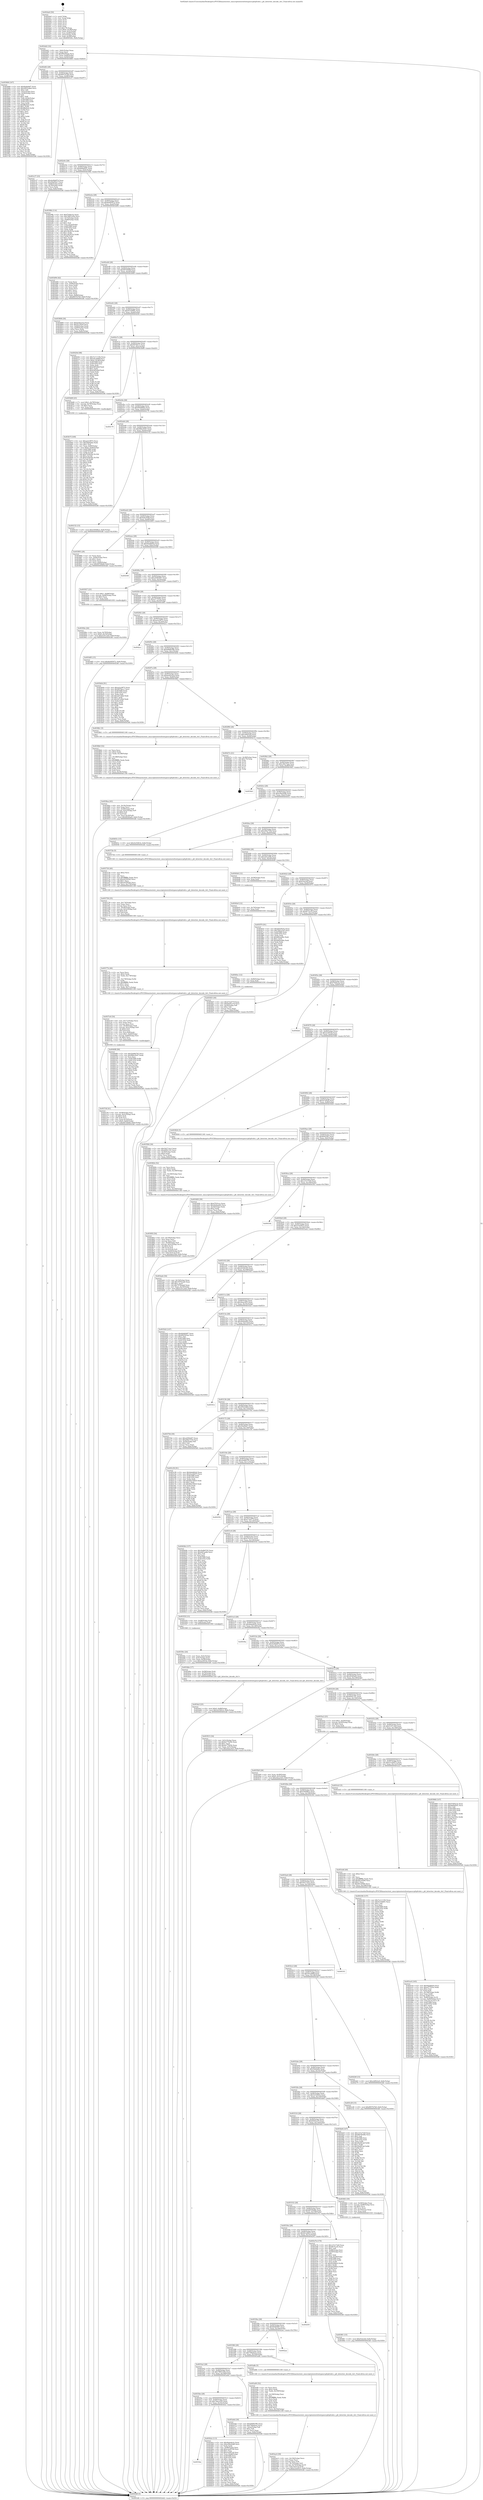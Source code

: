 digraph "0x402da0" {
  label = "0x402da0 (/mnt/c/Users/mathe/Desktop/tcc/POCII/binaries/extr_emscriptentestsfreetypesrcpfrpfrsbit.c_pfr_bitwriter_decode_rle1_Final-ollvm.out::main(0))"
  labelloc = "t"
  node[shape=record]

  Entry [label="",width=0.3,height=0.3,shape=circle,fillcolor=black,style=filled]
  "0x402dd2" [label="{
     0x402dd2 [32]\l
     | [instrs]\l
     &nbsp;&nbsp;0x402dd2 \<+6\>: mov -0x8c(%rbp),%eax\l
     &nbsp;&nbsp;0x402dd8 \<+2\>: mov %eax,%ecx\l
     &nbsp;&nbsp;0x402dda \<+6\>: sub $0x892593ae,%ecx\l
     &nbsp;&nbsp;0x402de0 \<+6\>: mov %eax,-0x90(%rbp)\l
     &nbsp;&nbsp;0x402de6 \<+6\>: mov %ecx,-0x94(%rbp)\l
     &nbsp;&nbsp;0x402dec \<+6\>: je 0000000000403666 \<main+0x8c6\>\l
  }"]
  "0x403666" [label="{
     0x403666 [167]\l
     | [instrs]\l
     &nbsp;&nbsp;0x403666 \<+5\>: mov $0x6b4b94f7,%eax\l
     &nbsp;&nbsp;0x40366b \<+5\>: mov $0x28523db4,%ecx\l
     &nbsp;&nbsp;0x403670 \<+2\>: mov $0x1,%dl\l
     &nbsp;&nbsp;0x403672 \<+3\>: mov -0x5c(%rbp),%esi\l
     &nbsp;&nbsp;0x403675 \<+3\>: cmp -0x50(%rbp),%esi\l
     &nbsp;&nbsp;0x403678 \<+4\>: setl %dil\l
     &nbsp;&nbsp;0x40367c \<+4\>: and $0x1,%dil\l
     &nbsp;&nbsp;0x403680 \<+4\>: mov %dil,-0x2b(%rbp)\l
     &nbsp;&nbsp;0x403684 \<+7\>: mov 0x407068,%esi\l
     &nbsp;&nbsp;0x40368b \<+8\>: mov 0x407054,%r8d\l
     &nbsp;&nbsp;0x403693 \<+3\>: mov %esi,%r9d\l
     &nbsp;&nbsp;0x403696 \<+7\>: sub $0xf8b2fe4,%r9d\l
     &nbsp;&nbsp;0x40369d \<+4\>: sub $0x1,%r9d\l
     &nbsp;&nbsp;0x4036a1 \<+7\>: add $0xf8b2fe4,%r9d\l
     &nbsp;&nbsp;0x4036a8 \<+4\>: imul %r9d,%esi\l
     &nbsp;&nbsp;0x4036ac \<+3\>: and $0x1,%esi\l
     &nbsp;&nbsp;0x4036af \<+3\>: cmp $0x0,%esi\l
     &nbsp;&nbsp;0x4036b2 \<+4\>: sete %dil\l
     &nbsp;&nbsp;0x4036b6 \<+4\>: cmp $0xa,%r8d\l
     &nbsp;&nbsp;0x4036ba \<+4\>: setl %r10b\l
     &nbsp;&nbsp;0x4036be \<+3\>: mov %dil,%r11b\l
     &nbsp;&nbsp;0x4036c1 \<+4\>: xor $0xff,%r11b\l
     &nbsp;&nbsp;0x4036c5 \<+3\>: mov %r10b,%bl\l
     &nbsp;&nbsp;0x4036c8 \<+3\>: xor $0xff,%bl\l
     &nbsp;&nbsp;0x4036cb \<+3\>: xor $0x1,%dl\l
     &nbsp;&nbsp;0x4036ce \<+3\>: mov %r11b,%r14b\l
     &nbsp;&nbsp;0x4036d1 \<+4\>: and $0xff,%r14b\l
     &nbsp;&nbsp;0x4036d5 \<+3\>: and %dl,%dil\l
     &nbsp;&nbsp;0x4036d8 \<+3\>: mov %bl,%r15b\l
     &nbsp;&nbsp;0x4036db \<+4\>: and $0xff,%r15b\l
     &nbsp;&nbsp;0x4036df \<+3\>: and %dl,%r10b\l
     &nbsp;&nbsp;0x4036e2 \<+3\>: or %dil,%r14b\l
     &nbsp;&nbsp;0x4036e5 \<+3\>: or %r10b,%r15b\l
     &nbsp;&nbsp;0x4036e8 \<+3\>: xor %r15b,%r14b\l
     &nbsp;&nbsp;0x4036eb \<+3\>: or %bl,%r11b\l
     &nbsp;&nbsp;0x4036ee \<+4\>: xor $0xff,%r11b\l
     &nbsp;&nbsp;0x4036f2 \<+3\>: or $0x1,%dl\l
     &nbsp;&nbsp;0x4036f5 \<+3\>: and %dl,%r11b\l
     &nbsp;&nbsp;0x4036f8 \<+3\>: or %r11b,%r14b\l
     &nbsp;&nbsp;0x4036fb \<+4\>: test $0x1,%r14b\l
     &nbsp;&nbsp;0x4036ff \<+3\>: cmovne %ecx,%eax\l
     &nbsp;&nbsp;0x403702 \<+6\>: mov %eax,-0x8c(%rbp)\l
     &nbsp;&nbsp;0x403708 \<+5\>: jmp 00000000004043d6 \<main+0x1636\>\l
  }"]
  "0x402df2" [label="{
     0x402df2 [28]\l
     | [instrs]\l
     &nbsp;&nbsp;0x402df2 \<+5\>: jmp 0000000000402df7 \<main+0x57\>\l
     &nbsp;&nbsp;0x402df7 \<+6\>: mov -0x90(%rbp),%eax\l
     &nbsp;&nbsp;0x402dfd \<+5\>: sub $0x8957b7b9,%eax\l
     &nbsp;&nbsp;0x402e02 \<+6\>: mov %eax,-0x98(%rbp)\l
     &nbsp;&nbsp;0x402e08 \<+6\>: je 0000000000403c37 \<main+0xe97\>\l
  }"]
  Exit [label="",width=0.3,height=0.3,shape=circle,fillcolor=black,style=filled,peripheries=2]
  "0x403c37" [label="{
     0x403c37 [33]\l
     | [instrs]\l
     &nbsp;&nbsp;0x403c37 \<+5\>: mov $0x4e0bb87d,%eax\l
     &nbsp;&nbsp;0x403c3c \<+5\>: mov $0x29a00dc7,%ecx\l
     &nbsp;&nbsp;0x403c41 \<+6\>: mov -0x84(%rbp),%edx\l
     &nbsp;&nbsp;0x403c47 \<+3\>: cmp -0x78(%rbp),%edx\l
     &nbsp;&nbsp;0x403c4a \<+3\>: cmovl %ecx,%eax\l
     &nbsp;&nbsp;0x403c4d \<+6\>: mov %eax,-0x8c(%rbp)\l
     &nbsp;&nbsp;0x403c53 \<+5\>: jmp 00000000004043d6 \<main+0x1636\>\l
  }"]
  "0x402e0e" [label="{
     0x402e0e [28]\l
     | [instrs]\l
     &nbsp;&nbsp;0x402e0e \<+5\>: jmp 0000000000402e13 \<main+0x73\>\l
     &nbsp;&nbsp;0x402e13 \<+6\>: mov -0x90(%rbp),%eax\l
     &nbsp;&nbsp;0x402e19 \<+5\>: sub $0x8d9a83f1,%eax\l
     &nbsp;&nbsp;0x402e1e \<+6\>: mov %eax,-0x9c(%rbp)\l
     &nbsp;&nbsp;0x402e24 \<+6\>: je 00000000004039fb \<main+0xc5b\>\l
  }"]
  "0x4040f8" [label="{
     0x4040f8 [90]\l
     | [instrs]\l
     &nbsp;&nbsp;0x4040f8 \<+5\>: mov $0x2bd8d745,%ecx\l
     &nbsp;&nbsp;0x4040fd \<+5\>: mov $0x98dc45d7,%edx\l
     &nbsp;&nbsp;0x404102 \<+2\>: xor %esi,%esi\l
     &nbsp;&nbsp;0x404104 \<+8\>: mov 0x407068,%r8d\l
     &nbsp;&nbsp;0x40410c \<+8\>: mov 0x407054,%r9d\l
     &nbsp;&nbsp;0x404114 \<+3\>: sub $0x1,%esi\l
     &nbsp;&nbsp;0x404117 \<+3\>: mov %r8d,%r10d\l
     &nbsp;&nbsp;0x40411a \<+3\>: add %esi,%r10d\l
     &nbsp;&nbsp;0x40411d \<+4\>: imul %r10d,%r8d\l
     &nbsp;&nbsp;0x404121 \<+4\>: and $0x1,%r8d\l
     &nbsp;&nbsp;0x404125 \<+4\>: cmp $0x0,%r8d\l
     &nbsp;&nbsp;0x404129 \<+4\>: sete %r11b\l
     &nbsp;&nbsp;0x40412d \<+4\>: cmp $0xa,%r9d\l
     &nbsp;&nbsp;0x404131 \<+3\>: setl %bl\l
     &nbsp;&nbsp;0x404134 \<+3\>: mov %r11b,%r14b\l
     &nbsp;&nbsp;0x404137 \<+3\>: and %bl,%r14b\l
     &nbsp;&nbsp;0x40413a \<+3\>: xor %bl,%r11b\l
     &nbsp;&nbsp;0x40413d \<+3\>: or %r11b,%r14b\l
     &nbsp;&nbsp;0x404140 \<+4\>: test $0x1,%r14b\l
     &nbsp;&nbsp;0x404144 \<+3\>: cmovne %edx,%ecx\l
     &nbsp;&nbsp;0x404147 \<+6\>: mov %ecx,-0x8c(%rbp)\l
     &nbsp;&nbsp;0x40414d \<+5\>: jmp 00000000004043d6 \<main+0x1636\>\l
  }"]
  "0x4039fb" [label="{
     0x4039fb [114]\l
     | [instrs]\l
     &nbsp;&nbsp;0x4039fb \<+5\>: mov $0xf740dc3e,%eax\l
     &nbsp;&nbsp;0x403a00 \<+5\>: mov $0x78851d3b,%ecx\l
     &nbsp;&nbsp;0x403a05 \<+3\>: mov -0x74(%rbp),%edx\l
     &nbsp;&nbsp;0x403a08 \<+3\>: cmp -0x68(%rbp),%edx\l
     &nbsp;&nbsp;0x403a0b \<+4\>: setl %sil\l
     &nbsp;&nbsp;0x403a0f \<+4\>: and $0x1,%sil\l
     &nbsp;&nbsp;0x403a13 \<+4\>: mov %sil,-0x2a(%rbp)\l
     &nbsp;&nbsp;0x403a17 \<+7\>: mov 0x407068,%edx\l
     &nbsp;&nbsp;0x403a1e \<+7\>: mov 0x407054,%edi\l
     &nbsp;&nbsp;0x403a25 \<+3\>: mov %edx,%r8d\l
     &nbsp;&nbsp;0x403a28 \<+7\>: add $0x14b3f15a,%r8d\l
     &nbsp;&nbsp;0x403a2f \<+4\>: sub $0x1,%r8d\l
     &nbsp;&nbsp;0x403a33 \<+7\>: sub $0x14b3f15a,%r8d\l
     &nbsp;&nbsp;0x403a3a \<+4\>: imul %r8d,%edx\l
     &nbsp;&nbsp;0x403a3e \<+3\>: and $0x1,%edx\l
     &nbsp;&nbsp;0x403a41 \<+3\>: cmp $0x0,%edx\l
     &nbsp;&nbsp;0x403a44 \<+4\>: sete %sil\l
     &nbsp;&nbsp;0x403a48 \<+3\>: cmp $0xa,%edi\l
     &nbsp;&nbsp;0x403a4b \<+4\>: setl %r9b\l
     &nbsp;&nbsp;0x403a4f \<+3\>: mov %sil,%r10b\l
     &nbsp;&nbsp;0x403a52 \<+3\>: and %r9b,%r10b\l
     &nbsp;&nbsp;0x403a55 \<+3\>: xor %r9b,%sil\l
     &nbsp;&nbsp;0x403a58 \<+3\>: or %sil,%r10b\l
     &nbsp;&nbsp;0x403a5b \<+4\>: test $0x1,%r10b\l
     &nbsp;&nbsp;0x403a5f \<+3\>: cmovne %ecx,%eax\l
     &nbsp;&nbsp;0x403a62 \<+6\>: mov %eax,-0x8c(%rbp)\l
     &nbsp;&nbsp;0x403a68 \<+5\>: jmp 00000000004043d6 \<main+0x1636\>\l
  }"]
  "0x402e2a" [label="{
     0x402e2a [28]\l
     | [instrs]\l
     &nbsp;&nbsp;0x402e2a \<+5\>: jmp 0000000000402e2f \<main+0x8f\>\l
     &nbsp;&nbsp;0x402e2f \<+6\>: mov -0x90(%rbp),%eax\l
     &nbsp;&nbsp;0x402e35 \<+5\>: sub $0x8e095972,%eax\l
     &nbsp;&nbsp;0x402e3a \<+6\>: mov %eax,-0xa0(%rbp)\l
     &nbsp;&nbsp;0x402e40 \<+6\>: je 0000000000403d94 \<main+0xff4\>\l
  }"]
  "0x4040ec" [label="{
     0x4040ec [12]\l
     | [instrs]\l
     &nbsp;&nbsp;0x4040ec \<+4\>: mov -0x80(%rbp),%rax\l
     &nbsp;&nbsp;0x4040f0 \<+3\>: mov %rax,%rdi\l
     &nbsp;&nbsp;0x4040f3 \<+5\>: call 0000000000401030 \<free@plt\>\l
     | [calls]\l
     &nbsp;&nbsp;0x401030 \{1\} (unknown)\l
  }"]
  "0x403d94" [label="{
     0x403d94 [42]\l
     | [instrs]\l
     &nbsp;&nbsp;0x403d94 \<+2\>: xor %eax,%eax\l
     &nbsp;&nbsp;0x403d96 \<+6\>: mov -0x84(%rbp),%ecx\l
     &nbsp;&nbsp;0x403d9c \<+2\>: mov %eax,%edx\l
     &nbsp;&nbsp;0x403d9e \<+2\>: sub %ecx,%edx\l
     &nbsp;&nbsp;0x403da0 \<+2\>: mov %eax,%ecx\l
     &nbsp;&nbsp;0x403da2 \<+3\>: sub $0x1,%ecx\l
     &nbsp;&nbsp;0x403da5 \<+2\>: add %ecx,%edx\l
     &nbsp;&nbsp;0x403da7 \<+2\>: sub %edx,%eax\l
     &nbsp;&nbsp;0x403da9 \<+6\>: mov %eax,-0x84(%rbp)\l
     &nbsp;&nbsp;0x403daf \<+10\>: movl $0x8957b7b9,-0x8c(%rbp)\l
     &nbsp;&nbsp;0x403db9 \<+5\>: jmp 00000000004043d6 \<main+0x1636\>\l
  }"]
  "0x402e46" [label="{
     0x402e46 [28]\l
     | [instrs]\l
     &nbsp;&nbsp;0x402e46 \<+5\>: jmp 0000000000402e4b \<main+0xab\>\l
     &nbsp;&nbsp;0x402e4b \<+6\>: mov -0x90(%rbp),%eax\l
     &nbsp;&nbsp;0x402e51 \<+5\>: sub $0x90704b6f,%eax\l
     &nbsp;&nbsp;0x402e56 \<+6\>: mov %eax,-0xa4(%rbp)\l
     &nbsp;&nbsp;0x402e5c \<+6\>: je 0000000000403808 \<main+0xa68\>\l
  }"]
  "0x4040e0" [label="{
     0x4040e0 [12]\l
     | [instrs]\l
     &nbsp;&nbsp;0x4040e0 \<+4\>: mov -0x70(%rbp),%rax\l
     &nbsp;&nbsp;0x4040e4 \<+3\>: mov %rax,%rdi\l
     &nbsp;&nbsp;0x4040e7 \<+5\>: call 0000000000401030 \<free@plt\>\l
     | [calls]\l
     &nbsp;&nbsp;0x401030 \{1\} (unknown)\l
  }"]
  "0x403808" [label="{
     0x403808 [30]\l
     | [instrs]\l
     &nbsp;&nbsp;0x403808 \<+5\>: mov $0xbe92a3cd,%eax\l
     &nbsp;&nbsp;0x40380d \<+5\>: mov $0x5e7d5e9,%ecx\l
     &nbsp;&nbsp;0x403812 \<+3\>: mov -0x64(%rbp),%edx\l
     &nbsp;&nbsp;0x403815 \<+3\>: cmp -0x60(%rbp),%edx\l
     &nbsp;&nbsp;0x403818 \<+3\>: cmovl %ecx,%eax\l
     &nbsp;&nbsp;0x40381b \<+6\>: mov %eax,-0x8c(%rbp)\l
     &nbsp;&nbsp;0x403821 \<+5\>: jmp 00000000004043d6 \<main+0x1636\>\l
  }"]
  "0x402e62" [label="{
     0x402e62 [28]\l
     | [instrs]\l
     &nbsp;&nbsp;0x402e62 \<+5\>: jmp 0000000000402e67 \<main+0xc7\>\l
     &nbsp;&nbsp;0x402e67 \<+6\>: mov -0x90(%rbp),%eax\l
     &nbsp;&nbsp;0x402e6d \<+5\>: sub $0x9153fd91,%eax\l
     &nbsp;&nbsp;0x402e72 \<+6\>: mov %eax,-0xa8(%rbp)\l
     &nbsp;&nbsp;0x402e78 \<+6\>: je 000000000040420d \<main+0x146d\>\l
  }"]
  "0x4033da" [label="{
     0x4033da\l
  }", style=dashed]
  "0x40420d" [label="{
     0x40420d [98]\l
     | [instrs]\l
     &nbsp;&nbsp;0x40420d \<+5\>: mov $0x7e111192,%eax\l
     &nbsp;&nbsp;0x404212 \<+5\>: mov $0x54cab80f,%ecx\l
     &nbsp;&nbsp;0x404217 \<+7\>: movl $0x0,-0x38(%rbp)\l
     &nbsp;&nbsp;0x40421e \<+7\>: mov 0x407068,%edx\l
     &nbsp;&nbsp;0x404225 \<+7\>: mov 0x407054,%esi\l
     &nbsp;&nbsp;0x40422c \<+2\>: mov %edx,%edi\l
     &nbsp;&nbsp;0x40422e \<+6\>: add $0xb365e8ef,%edi\l
     &nbsp;&nbsp;0x404234 \<+3\>: sub $0x1,%edi\l
     &nbsp;&nbsp;0x404237 \<+6\>: sub $0xb365e8ef,%edi\l
     &nbsp;&nbsp;0x40423d \<+3\>: imul %edi,%edx\l
     &nbsp;&nbsp;0x404240 \<+3\>: and $0x1,%edx\l
     &nbsp;&nbsp;0x404243 \<+3\>: cmp $0x0,%edx\l
     &nbsp;&nbsp;0x404246 \<+4\>: sete %r8b\l
     &nbsp;&nbsp;0x40424a \<+3\>: cmp $0xa,%esi\l
     &nbsp;&nbsp;0x40424d \<+4\>: setl %r9b\l
     &nbsp;&nbsp;0x404251 \<+3\>: mov %r8b,%r10b\l
     &nbsp;&nbsp;0x404254 \<+3\>: and %r9b,%r10b\l
     &nbsp;&nbsp;0x404257 \<+3\>: xor %r9b,%r8b\l
     &nbsp;&nbsp;0x40425a \<+3\>: or %r8b,%r10b\l
     &nbsp;&nbsp;0x40425d \<+4\>: test $0x1,%r10b\l
     &nbsp;&nbsp;0x404261 \<+3\>: cmovne %ecx,%eax\l
     &nbsp;&nbsp;0x404264 \<+6\>: mov %eax,-0x8c(%rbp)\l
     &nbsp;&nbsp;0x40426a \<+5\>: jmp 00000000004043d6 \<main+0x1636\>\l
  }"]
  "0x402e7e" [label="{
     0x402e7e [28]\l
     | [instrs]\l
     &nbsp;&nbsp;0x402e7e \<+5\>: jmp 0000000000402e83 \<main+0xe3\>\l
     &nbsp;&nbsp;0x402e83 \<+6\>: mov -0x90(%rbp),%eax\l
     &nbsp;&nbsp;0x402e89 \<+5\>: sub $0x947fdcc1,%eax\l
     &nbsp;&nbsp;0x402e8e \<+6\>: mov %eax,-0xac(%rbp)\l
     &nbsp;&nbsp;0x402e94 \<+6\>: je 0000000000403b68 \<main+0xdc8\>\l
  }"]
  "0x403fcb" [label="{
     0x403fcb [113]\l
     | [instrs]\l
     &nbsp;&nbsp;0x403fcb \<+5\>: mov $0x4bda9e5a,%eax\l
     &nbsp;&nbsp;0x403fd0 \<+5\>: mov $0xe58a20d8,%ecx\l
     &nbsp;&nbsp;0x403fd5 \<+2\>: xor %edx,%edx\l
     &nbsp;&nbsp;0x403fd7 \<+6\>: mov -0x88(%rbp),%esi\l
     &nbsp;&nbsp;0x403fdd \<+6\>: add $0xe3a497a9,%esi\l
     &nbsp;&nbsp;0x403fe3 \<+3\>: add $0x1,%esi\l
     &nbsp;&nbsp;0x403fe6 \<+6\>: sub $0xe3a497a9,%esi\l
     &nbsp;&nbsp;0x403fec \<+6\>: mov %esi,-0x88(%rbp)\l
     &nbsp;&nbsp;0x403ff2 \<+7\>: mov 0x407068,%esi\l
     &nbsp;&nbsp;0x403ff9 \<+7\>: mov 0x407054,%edi\l
     &nbsp;&nbsp;0x404000 \<+3\>: sub $0x1,%edx\l
     &nbsp;&nbsp;0x404003 \<+3\>: mov %esi,%r8d\l
     &nbsp;&nbsp;0x404006 \<+3\>: add %edx,%r8d\l
     &nbsp;&nbsp;0x404009 \<+4\>: imul %r8d,%esi\l
     &nbsp;&nbsp;0x40400d \<+3\>: and $0x1,%esi\l
     &nbsp;&nbsp;0x404010 \<+3\>: cmp $0x0,%esi\l
     &nbsp;&nbsp;0x404013 \<+4\>: sete %r9b\l
     &nbsp;&nbsp;0x404017 \<+3\>: cmp $0xa,%edi\l
     &nbsp;&nbsp;0x40401a \<+4\>: setl %r10b\l
     &nbsp;&nbsp;0x40401e \<+3\>: mov %r9b,%r11b\l
     &nbsp;&nbsp;0x404021 \<+3\>: and %r10b,%r11b\l
     &nbsp;&nbsp;0x404024 \<+3\>: xor %r10b,%r9b\l
     &nbsp;&nbsp;0x404027 \<+3\>: or %r9b,%r11b\l
     &nbsp;&nbsp;0x40402a \<+4\>: test $0x1,%r11b\l
     &nbsp;&nbsp;0x40402e \<+3\>: cmovne %ecx,%eax\l
     &nbsp;&nbsp;0x404031 \<+6\>: mov %eax,-0x8c(%rbp)\l
     &nbsp;&nbsp;0x404037 \<+5\>: jmp 00000000004043d6 \<main+0x1636\>\l
  }"]
  "0x403b68" [label="{
     0x403b68 [23]\l
     | [instrs]\l
     &nbsp;&nbsp;0x403b68 \<+7\>: movl $0x1,-0x78(%rbp)\l
     &nbsp;&nbsp;0x403b6f \<+4\>: movslq -0x78(%rbp),%rax\l
     &nbsp;&nbsp;0x403b73 \<+4\>: shl $0x3,%rax\l
     &nbsp;&nbsp;0x403b77 \<+3\>: mov %rax,%rdi\l
     &nbsp;&nbsp;0x403b7a \<+5\>: call 0000000000401050 \<malloc@plt\>\l
     | [calls]\l
     &nbsp;&nbsp;0x401050 \{1\} (unknown)\l
  }"]
  "0x402e9a" [label="{
     0x402e9a [28]\l
     | [instrs]\l
     &nbsp;&nbsp;0x402e9a \<+5\>: jmp 0000000000402e9f \<main+0xff\>\l
     &nbsp;&nbsp;0x402e9f \<+6\>: mov -0x90(%rbp),%eax\l
     &nbsp;&nbsp;0x402ea5 \<+5\>: sub $0x9504f005,%eax\l
     &nbsp;&nbsp;0x402eaa \<+6\>: mov %eax,-0xb0(%rbp)\l
     &nbsp;&nbsp;0x402eb0 \<+6\>: je 0000000000404170 \<main+0x13d0\>\l
  }"]
  "0x403f61" [label="{
     0x403f61 [15]\l
     | [instrs]\l
     &nbsp;&nbsp;0x403f61 \<+10\>: movl $0xf1b2cfef,-0x8c(%rbp)\l
     &nbsp;&nbsp;0x403f6b \<+5\>: jmp 00000000004043d6 \<main+0x1636\>\l
  }"]
  "0x404170" [label="{
     0x404170\l
  }", style=dashed]
  "0x402eb6" [label="{
     0x402eb6 [28]\l
     | [instrs]\l
     &nbsp;&nbsp;0x402eb6 \<+5\>: jmp 0000000000402ebb \<main+0x11b\>\l
     &nbsp;&nbsp;0x402ebb \<+6\>: mov -0x90(%rbp),%eax\l
     &nbsp;&nbsp;0x402ec1 \<+5\>: sub $0x98dc45d7,%eax\l
     &nbsp;&nbsp;0x402ec6 \<+6\>: mov %eax,-0xb4(%rbp)\l
     &nbsp;&nbsp;0x402ecc \<+6\>: je 0000000000404152 \<main+0x13b2\>\l
  }"]
  "0x403dcf" [label="{
     0x403dcf [25]\l
     | [instrs]\l
     &nbsp;&nbsp;0x403dcf \<+10\>: movl $0x0,-0x88(%rbp)\l
     &nbsp;&nbsp;0x403dd9 \<+10\>: movl $0x5e53f41b,-0x8c(%rbp)\l
     &nbsp;&nbsp;0x403de3 \<+5\>: jmp 00000000004043d6 \<main+0x1636\>\l
  }"]
  "0x404152" [label="{
     0x404152 [15]\l
     | [instrs]\l
     &nbsp;&nbsp;0x404152 \<+10\>: movl $0x5395f6e2,-0x8c(%rbp)\l
     &nbsp;&nbsp;0x40415c \<+5\>: jmp 00000000004043d6 \<main+0x1636\>\l
  }"]
  "0x402ed2" [label="{
     0x402ed2 [28]\l
     | [instrs]\l
     &nbsp;&nbsp;0x402ed2 \<+5\>: jmp 0000000000402ed7 \<main+0x137\>\l
     &nbsp;&nbsp;0x402ed7 \<+6\>: mov -0x90(%rbp),%eax\l
     &nbsp;&nbsp;0x402edd \<+5\>: sub $0x9a6c93bf,%eax\l
     &nbsp;&nbsp;0x402ee2 \<+6\>: mov %eax,-0xb8(%rbp)\l
     &nbsp;&nbsp;0x402ee8 \<+6\>: je 0000000000403895 \<main+0xaf5\>\l
  }"]
  "0x403ce0" [label="{
     0x403ce0 [165]\l
     | [instrs]\l
     &nbsp;&nbsp;0x403ce0 \<+5\>: mov $0x9abdb9c6,%ecx\l
     &nbsp;&nbsp;0x403ce5 \<+5\>: mov $0xa577f33e,%edx\l
     &nbsp;&nbsp;0x403cea \<+3\>: mov $0x1,%sil\l
     &nbsp;&nbsp;0x403ced \<+2\>: xor %edi,%edi\l
     &nbsp;&nbsp;0x403cef \<+7\>: mov -0x198(%rbp),%r8d\l
     &nbsp;&nbsp;0x403cf6 \<+4\>: imul %eax,%r8d\l
     &nbsp;&nbsp;0x403cfa \<+3\>: movslq %r8d,%r9\l
     &nbsp;&nbsp;0x403cfd \<+4\>: mov -0x80(%rbp),%r10\l
     &nbsp;&nbsp;0x403d01 \<+7\>: movslq -0x84(%rbp),%r11\l
     &nbsp;&nbsp;0x403d08 \<+4\>: mov %r9,(%r10,%r11,8)\l
     &nbsp;&nbsp;0x403d0c \<+7\>: mov 0x407068,%eax\l
     &nbsp;&nbsp;0x403d13 \<+8\>: mov 0x407054,%r8d\l
     &nbsp;&nbsp;0x403d1b \<+3\>: sub $0x1,%edi\l
     &nbsp;&nbsp;0x403d1e \<+2\>: mov %eax,%ebx\l
     &nbsp;&nbsp;0x403d20 \<+2\>: add %edi,%ebx\l
     &nbsp;&nbsp;0x403d22 \<+3\>: imul %ebx,%eax\l
     &nbsp;&nbsp;0x403d25 \<+3\>: and $0x1,%eax\l
     &nbsp;&nbsp;0x403d28 \<+3\>: cmp $0x0,%eax\l
     &nbsp;&nbsp;0x403d2b \<+4\>: sete %r14b\l
     &nbsp;&nbsp;0x403d2f \<+4\>: cmp $0xa,%r8d\l
     &nbsp;&nbsp;0x403d33 \<+4\>: setl %r15b\l
     &nbsp;&nbsp;0x403d37 \<+3\>: mov %r14b,%r12b\l
     &nbsp;&nbsp;0x403d3a \<+4\>: xor $0xff,%r12b\l
     &nbsp;&nbsp;0x403d3e \<+3\>: mov %r15b,%r13b\l
     &nbsp;&nbsp;0x403d41 \<+4\>: xor $0xff,%r13b\l
     &nbsp;&nbsp;0x403d45 \<+4\>: xor $0x1,%sil\l
     &nbsp;&nbsp;0x403d49 \<+3\>: mov %r12b,%al\l
     &nbsp;&nbsp;0x403d4c \<+2\>: and $0xff,%al\l
     &nbsp;&nbsp;0x403d4e \<+3\>: and %sil,%r14b\l
     &nbsp;&nbsp;0x403d51 \<+3\>: mov %r13b,%dil\l
     &nbsp;&nbsp;0x403d54 \<+4\>: and $0xff,%dil\l
     &nbsp;&nbsp;0x403d58 \<+3\>: and %sil,%r15b\l
     &nbsp;&nbsp;0x403d5b \<+3\>: or %r14b,%al\l
     &nbsp;&nbsp;0x403d5e \<+3\>: or %r15b,%dil\l
     &nbsp;&nbsp;0x403d61 \<+3\>: xor %dil,%al\l
     &nbsp;&nbsp;0x403d64 \<+3\>: or %r13b,%r12b\l
     &nbsp;&nbsp;0x403d67 \<+4\>: xor $0xff,%r12b\l
     &nbsp;&nbsp;0x403d6b \<+4\>: or $0x1,%sil\l
     &nbsp;&nbsp;0x403d6f \<+3\>: and %sil,%r12b\l
     &nbsp;&nbsp;0x403d72 \<+3\>: or %r12b,%al\l
     &nbsp;&nbsp;0x403d75 \<+2\>: test $0x1,%al\l
     &nbsp;&nbsp;0x403d77 \<+3\>: cmovne %edx,%ecx\l
     &nbsp;&nbsp;0x403d7a \<+6\>: mov %ecx,-0x8c(%rbp)\l
     &nbsp;&nbsp;0x403d80 \<+5\>: jmp 00000000004043d6 \<main+0x1636\>\l
  }"]
  "0x403895" [label="{
     0x403895 [28]\l
     | [instrs]\l
     &nbsp;&nbsp;0x403895 \<+2\>: xor %eax,%eax\l
     &nbsp;&nbsp;0x403897 \<+3\>: mov -0x64(%rbp),%ecx\l
     &nbsp;&nbsp;0x40389a \<+3\>: sub $0x1,%eax\l
     &nbsp;&nbsp;0x40389d \<+2\>: sub %eax,%ecx\l
     &nbsp;&nbsp;0x40389f \<+3\>: mov %ecx,-0x64(%rbp)\l
     &nbsp;&nbsp;0x4038a2 \<+10\>: movl $0x90704b6f,-0x8c(%rbp)\l
     &nbsp;&nbsp;0x4038ac \<+5\>: jmp 00000000004043d6 \<main+0x1636\>\l
  }"]
  "0x402eee" [label="{
     0x402eee [28]\l
     | [instrs]\l
     &nbsp;&nbsp;0x402eee \<+5\>: jmp 0000000000402ef3 \<main+0x153\>\l
     &nbsp;&nbsp;0x402ef3 \<+6\>: mov -0x90(%rbp),%eax\l
     &nbsp;&nbsp;0x402ef9 \<+5\>: sub $0x9abdb9c6,%eax\l
     &nbsp;&nbsp;0x402efe \<+6\>: mov %eax,-0xbc(%rbp)\l
     &nbsp;&nbsp;0x402f04 \<+6\>: je 0000000000404300 \<main+0x1560\>\l
  }"]
  "0x403cb8" [label="{
     0x403cb8 [40]\l
     | [instrs]\l
     &nbsp;&nbsp;0x403cb8 \<+5\>: mov $0x2,%ecx\l
     &nbsp;&nbsp;0x403cbd \<+1\>: cltd\l
     &nbsp;&nbsp;0x403cbe \<+2\>: idiv %ecx\l
     &nbsp;&nbsp;0x403cc0 \<+6\>: imul $0xfffffffe,%edx,%ecx\l
     &nbsp;&nbsp;0x403cc6 \<+6\>: add $0xfd1e0560,%ecx\l
     &nbsp;&nbsp;0x403ccc \<+3\>: add $0x1,%ecx\l
     &nbsp;&nbsp;0x403ccf \<+6\>: sub $0xfd1e0560,%ecx\l
     &nbsp;&nbsp;0x403cd5 \<+6\>: mov %ecx,-0x198(%rbp)\l
     &nbsp;&nbsp;0x403cdb \<+5\>: call 0000000000401160 \<next_i\>\l
     | [calls]\l
     &nbsp;&nbsp;0x401160 \{1\} (/mnt/c/Users/mathe/Desktop/tcc/POCII/binaries/extr_emscriptentestsfreetypesrcpfrpfrsbit.c_pfr_bitwriter_decode_rle1_Final-ollvm.out::next_i)\l
  }"]
  "0x404300" [label="{
     0x404300\l
  }", style=dashed]
  "0x402f0a" [label="{
     0x402f0a [28]\l
     | [instrs]\l
     &nbsp;&nbsp;0x402f0a \<+5\>: jmp 0000000000402f0f \<main+0x16f\>\l
     &nbsp;&nbsp;0x402f0f \<+6\>: mov -0x90(%rbp),%eax\l
     &nbsp;&nbsp;0x402f15 \<+5\>: sub $0xa4582d07,%eax\l
     &nbsp;&nbsp;0x402f1a \<+6\>: mov %eax,-0xc0(%rbp)\l
     &nbsp;&nbsp;0x402f20 \<+6\>: je 0000000000403937 \<main+0xb97\>\l
  }"]
  "0x403b7f" [label="{
     0x403b7f [169]\l
     | [instrs]\l
     &nbsp;&nbsp;0x403b7f \<+5\>: mov $0xae2c0872,%ecx\l
     &nbsp;&nbsp;0x403b84 \<+5\>: mov $0x5bbfabfa,%edx\l
     &nbsp;&nbsp;0x403b89 \<+3\>: mov $0x1,%sil\l
     &nbsp;&nbsp;0x403b8c \<+4\>: mov %rax,-0x80(%rbp)\l
     &nbsp;&nbsp;0x403b90 \<+10\>: movl $0x0,-0x84(%rbp)\l
     &nbsp;&nbsp;0x403b9a \<+8\>: mov 0x407068,%r8d\l
     &nbsp;&nbsp;0x403ba2 \<+8\>: mov 0x407054,%r9d\l
     &nbsp;&nbsp;0x403baa \<+3\>: mov %r8d,%r10d\l
     &nbsp;&nbsp;0x403bad \<+7\>: add $0xf7d3b59a,%r10d\l
     &nbsp;&nbsp;0x403bb4 \<+4\>: sub $0x1,%r10d\l
     &nbsp;&nbsp;0x403bb8 \<+7\>: sub $0xf7d3b59a,%r10d\l
     &nbsp;&nbsp;0x403bbf \<+4\>: imul %r10d,%r8d\l
     &nbsp;&nbsp;0x403bc3 \<+4\>: and $0x1,%r8d\l
     &nbsp;&nbsp;0x403bc7 \<+4\>: cmp $0x0,%r8d\l
     &nbsp;&nbsp;0x403bcb \<+4\>: sete %r11b\l
     &nbsp;&nbsp;0x403bcf \<+4\>: cmp $0xa,%r9d\l
     &nbsp;&nbsp;0x403bd3 \<+3\>: setl %bl\l
     &nbsp;&nbsp;0x403bd6 \<+3\>: mov %r11b,%r14b\l
     &nbsp;&nbsp;0x403bd9 \<+4\>: xor $0xff,%r14b\l
     &nbsp;&nbsp;0x403bdd \<+3\>: mov %bl,%r15b\l
     &nbsp;&nbsp;0x403be0 \<+4\>: xor $0xff,%r15b\l
     &nbsp;&nbsp;0x403be4 \<+4\>: xor $0x0,%sil\l
     &nbsp;&nbsp;0x403be8 \<+3\>: mov %r14b,%r12b\l
     &nbsp;&nbsp;0x403beb \<+4\>: and $0x0,%r12b\l
     &nbsp;&nbsp;0x403bef \<+3\>: and %sil,%r11b\l
     &nbsp;&nbsp;0x403bf2 \<+3\>: mov %r15b,%r13b\l
     &nbsp;&nbsp;0x403bf5 \<+4\>: and $0x0,%r13b\l
     &nbsp;&nbsp;0x403bf9 \<+3\>: and %sil,%bl\l
     &nbsp;&nbsp;0x403bfc \<+3\>: or %r11b,%r12b\l
     &nbsp;&nbsp;0x403bff \<+3\>: or %bl,%r13b\l
     &nbsp;&nbsp;0x403c02 \<+3\>: xor %r13b,%r12b\l
     &nbsp;&nbsp;0x403c05 \<+3\>: or %r15b,%r14b\l
     &nbsp;&nbsp;0x403c08 \<+4\>: xor $0xff,%r14b\l
     &nbsp;&nbsp;0x403c0c \<+4\>: or $0x0,%sil\l
     &nbsp;&nbsp;0x403c10 \<+3\>: and %sil,%r14b\l
     &nbsp;&nbsp;0x403c13 \<+3\>: or %r14b,%r12b\l
     &nbsp;&nbsp;0x403c16 \<+4\>: test $0x1,%r12b\l
     &nbsp;&nbsp;0x403c1a \<+3\>: cmovne %edx,%ecx\l
     &nbsp;&nbsp;0x403c1d \<+6\>: mov %ecx,-0x8c(%rbp)\l
     &nbsp;&nbsp;0x403c23 \<+5\>: jmp 00000000004043d6 \<main+0x1636\>\l
  }"]
  "0x403937" [label="{
     0x403937 [23]\l
     | [instrs]\l
     &nbsp;&nbsp;0x403937 \<+7\>: movl $0x1,-0x68(%rbp)\l
     &nbsp;&nbsp;0x40393e \<+4\>: movslq -0x68(%rbp),%rax\l
     &nbsp;&nbsp;0x403942 \<+4\>: shl $0x3,%rax\l
     &nbsp;&nbsp;0x403946 \<+3\>: mov %rax,%rdi\l
     &nbsp;&nbsp;0x403949 \<+5\>: call 0000000000401050 \<malloc@plt\>\l
     | [calls]\l
     &nbsp;&nbsp;0x401050 \{1\} (unknown)\l
  }"]
  "0x402f26" [label="{
     0x402f26 [28]\l
     | [instrs]\l
     &nbsp;&nbsp;0x402f26 \<+5\>: jmp 0000000000402f2b \<main+0x18b\>\l
     &nbsp;&nbsp;0x402f2b \<+6\>: mov -0x90(%rbp),%eax\l
     &nbsp;&nbsp;0x402f31 \<+5\>: sub $0xa577f33e,%eax\l
     &nbsp;&nbsp;0x402f36 \<+6\>: mov %eax,-0xc4(%rbp)\l
     &nbsp;&nbsp;0x402f3c \<+6\>: je 0000000000403d85 \<main+0xfe5\>\l
  }"]
  "0x403ac4" [label="{
     0x403ac4 [39]\l
     | [instrs]\l
     &nbsp;&nbsp;0x403ac4 \<+6\>: mov -0x194(%rbp),%ecx\l
     &nbsp;&nbsp;0x403aca \<+3\>: imul %eax,%ecx\l
     &nbsp;&nbsp;0x403acd \<+3\>: movslq %ecx,%r8\l
     &nbsp;&nbsp;0x403ad0 \<+4\>: mov -0x70(%rbp),%r9\l
     &nbsp;&nbsp;0x403ad4 \<+4\>: movslq -0x74(%rbp),%r10\l
     &nbsp;&nbsp;0x403ad8 \<+4\>: mov %r8,(%r9,%r10,8)\l
     &nbsp;&nbsp;0x403adc \<+10\>: movl $0x214c6915,-0x8c(%rbp)\l
     &nbsp;&nbsp;0x403ae6 \<+5\>: jmp 00000000004043d6 \<main+0x1636\>\l
  }"]
  "0x403d85" [label="{
     0x403d85 [15]\l
     | [instrs]\l
     &nbsp;&nbsp;0x403d85 \<+10\>: movl $0x8e095972,-0x8c(%rbp)\l
     &nbsp;&nbsp;0x403d8f \<+5\>: jmp 00000000004043d6 \<main+0x1636\>\l
  }"]
  "0x402f42" [label="{
     0x402f42 [28]\l
     | [instrs]\l
     &nbsp;&nbsp;0x402f42 \<+5\>: jmp 0000000000402f47 \<main+0x1a7\>\l
     &nbsp;&nbsp;0x402f47 \<+6\>: mov -0x90(%rbp),%eax\l
     &nbsp;&nbsp;0x402f4d \<+5\>: sub $0xae2c0872,%eax\l
     &nbsp;&nbsp;0x402f52 \<+6\>: mov %eax,-0xc8(%rbp)\l
     &nbsp;&nbsp;0x402f58 \<+6\>: je 00000000004042cc \<main+0x152c\>\l
  }"]
  "0x403a90" [label="{
     0x403a90 [52]\l
     | [instrs]\l
     &nbsp;&nbsp;0x403a90 \<+2\>: xor %ecx,%ecx\l
     &nbsp;&nbsp;0x403a92 \<+5\>: mov $0x2,%edx\l
     &nbsp;&nbsp;0x403a97 \<+6\>: mov %edx,-0x190(%rbp)\l
     &nbsp;&nbsp;0x403a9d \<+1\>: cltd\l
     &nbsp;&nbsp;0x403a9e \<+6\>: mov -0x190(%rbp),%esi\l
     &nbsp;&nbsp;0x403aa4 \<+2\>: idiv %esi\l
     &nbsp;&nbsp;0x403aa6 \<+6\>: imul $0xfffffffe,%edx,%edx\l
     &nbsp;&nbsp;0x403aac \<+2\>: mov %ecx,%edi\l
     &nbsp;&nbsp;0x403aae \<+2\>: sub %edx,%edi\l
     &nbsp;&nbsp;0x403ab0 \<+2\>: mov %ecx,%edx\l
     &nbsp;&nbsp;0x403ab2 \<+3\>: sub $0x1,%edx\l
     &nbsp;&nbsp;0x403ab5 \<+2\>: add %edx,%edi\l
     &nbsp;&nbsp;0x403ab7 \<+2\>: sub %edi,%ecx\l
     &nbsp;&nbsp;0x403ab9 \<+6\>: mov %ecx,-0x194(%rbp)\l
     &nbsp;&nbsp;0x403abf \<+5\>: call 0000000000401160 \<next_i\>\l
     | [calls]\l
     &nbsp;&nbsp;0x401160 \{1\} (/mnt/c/Users/mathe/Desktop/tcc/POCII/binaries/extr_emscriptentestsfreetypesrcpfrpfrsbit.c_pfr_bitwriter_decode_rle1_Final-ollvm.out::next_i)\l
  }"]
  "0x4042cc" [label="{
     0x4042cc\l
  }", style=dashed]
  "0x402f5e" [label="{
     0x402f5e [28]\l
     | [instrs]\l
     &nbsp;&nbsp;0x402f5e \<+5\>: jmp 0000000000402f63 \<main+0x1c3\>\l
     &nbsp;&nbsp;0x402f63 \<+6\>: mov -0x90(%rbp),%eax\l
     &nbsp;&nbsp;0x402f69 \<+5\>: sub $0xb666b38b,%eax\l
     &nbsp;&nbsp;0x402f6e \<+6\>: mov %eax,-0xcc(%rbp)\l
     &nbsp;&nbsp;0x402f74 \<+6\>: je 0000000000403b0d \<main+0xd6d\>\l
  }"]
  "0x4033be" [label="{
     0x4033be [28]\l
     | [instrs]\l
     &nbsp;&nbsp;0x4033be \<+5\>: jmp 00000000004033c3 \<main+0x623\>\l
     &nbsp;&nbsp;0x4033c3 \<+6\>: mov -0x90(%rbp),%eax\l
     &nbsp;&nbsp;0x4033c9 \<+5\>: sub $0x7bbca1b5,%eax\l
     &nbsp;&nbsp;0x4033ce \<+6\>: mov %eax,-0x16c(%rbp)\l
     &nbsp;&nbsp;0x4033d4 \<+6\>: je 0000000000403fcb \<main+0x122b\>\l
  }"]
  "0x403b0d" [label="{
     0x403b0d [91]\l
     | [instrs]\l
     &nbsp;&nbsp;0x403b0d \<+5\>: mov $0xae2c0872,%eax\l
     &nbsp;&nbsp;0x403b12 \<+5\>: mov $0x947fdcc1,%ecx\l
     &nbsp;&nbsp;0x403b17 \<+7\>: mov 0x407068,%edx\l
     &nbsp;&nbsp;0x403b1e \<+7\>: mov 0x407054,%esi\l
     &nbsp;&nbsp;0x403b25 \<+2\>: mov %edx,%edi\l
     &nbsp;&nbsp;0x403b27 \<+6\>: add $0x2d7a4bd,%edi\l
     &nbsp;&nbsp;0x403b2d \<+3\>: sub $0x1,%edi\l
     &nbsp;&nbsp;0x403b30 \<+6\>: sub $0x2d7a4bd,%edi\l
     &nbsp;&nbsp;0x403b36 \<+3\>: imul %edi,%edx\l
     &nbsp;&nbsp;0x403b39 \<+3\>: and $0x1,%edx\l
     &nbsp;&nbsp;0x403b3c \<+3\>: cmp $0x0,%edx\l
     &nbsp;&nbsp;0x403b3f \<+4\>: sete %r8b\l
     &nbsp;&nbsp;0x403b43 \<+3\>: cmp $0xa,%esi\l
     &nbsp;&nbsp;0x403b46 \<+4\>: setl %r9b\l
     &nbsp;&nbsp;0x403b4a \<+3\>: mov %r8b,%r10b\l
     &nbsp;&nbsp;0x403b4d \<+3\>: and %r9b,%r10b\l
     &nbsp;&nbsp;0x403b50 \<+3\>: xor %r9b,%r8b\l
     &nbsp;&nbsp;0x403b53 \<+3\>: or %r8b,%r10b\l
     &nbsp;&nbsp;0x403b56 \<+4\>: test $0x1,%r10b\l
     &nbsp;&nbsp;0x403b5a \<+3\>: cmovne %ecx,%eax\l
     &nbsp;&nbsp;0x403b5d \<+6\>: mov %eax,-0x8c(%rbp)\l
     &nbsp;&nbsp;0x403b63 \<+5\>: jmp 00000000004043d6 \<main+0x1636\>\l
  }"]
  "0x402f7a" [label="{
     0x402f7a [28]\l
     | [instrs]\l
     &nbsp;&nbsp;0x402f7a \<+5\>: jmp 0000000000402f7f \<main+0x1df\>\l
     &nbsp;&nbsp;0x402f7f \<+6\>: mov -0x90(%rbp),%eax\l
     &nbsp;&nbsp;0x402f85 \<+5\>: sub $0xbe92a3cd,%eax\l
     &nbsp;&nbsp;0x402f8a \<+6\>: mov %eax,-0xd0(%rbp)\l
     &nbsp;&nbsp;0x402f90 \<+6\>: je 00000000004038b1 \<main+0xb11\>\l
  }"]
  "0x403a6d" [label="{
     0x403a6d [30]\l
     | [instrs]\l
     &nbsp;&nbsp;0x403a6d \<+5\>: mov $0xb666b38b,%eax\l
     &nbsp;&nbsp;0x403a72 \<+5\>: mov $0x748abeea,%ecx\l
     &nbsp;&nbsp;0x403a77 \<+3\>: mov -0x2a(%rbp),%dl\l
     &nbsp;&nbsp;0x403a7a \<+3\>: test $0x1,%dl\l
     &nbsp;&nbsp;0x403a7d \<+3\>: cmovne %ecx,%eax\l
     &nbsp;&nbsp;0x403a80 \<+6\>: mov %eax,-0x8c(%rbp)\l
     &nbsp;&nbsp;0x403a86 \<+5\>: jmp 00000000004043d6 \<main+0x1636\>\l
  }"]
  "0x4038b1" [label="{
     0x4038b1 [5]\l
     | [instrs]\l
     &nbsp;&nbsp;0x4038b1 \<+5\>: call 0000000000401160 \<next_i\>\l
     | [calls]\l
     &nbsp;&nbsp;0x401160 \{1\} (/mnt/c/Users/mathe/Desktop/tcc/POCII/binaries/extr_emscriptentestsfreetypesrcpfrpfrsbit.c_pfr_bitwriter_decode_rle1_Final-ollvm.out::next_i)\l
  }"]
  "0x402f96" [label="{
     0x402f96 [28]\l
     | [instrs]\l
     &nbsp;&nbsp;0x402f96 \<+5\>: jmp 0000000000402f9b \<main+0x1fb\>\l
     &nbsp;&nbsp;0x402f9b \<+6\>: mov -0x90(%rbp),%eax\l
     &nbsp;&nbsp;0x402fa1 \<+5\>: sub $0xcbf922a9,%eax\l
     &nbsp;&nbsp;0x402fa6 \<+6\>: mov %eax,-0xd4(%rbp)\l
     &nbsp;&nbsp;0x402fac \<+6\>: je 000000000040427e \<main+0x14de\>\l
  }"]
  "0x4033a2" [label="{
     0x4033a2 [28]\l
     | [instrs]\l
     &nbsp;&nbsp;0x4033a2 \<+5\>: jmp 00000000004033a7 \<main+0x607\>\l
     &nbsp;&nbsp;0x4033a7 \<+6\>: mov -0x90(%rbp),%eax\l
     &nbsp;&nbsp;0x4033ad \<+5\>: sub $0x78851d3b,%eax\l
     &nbsp;&nbsp;0x4033b2 \<+6\>: mov %eax,-0x168(%rbp)\l
     &nbsp;&nbsp;0x4033b8 \<+6\>: je 0000000000403a6d \<main+0xccd\>\l
  }"]
  "0x40427e" [label="{
     0x40427e [21]\l
     | [instrs]\l
     &nbsp;&nbsp;0x40427e \<+3\>: mov -0x38(%rbp),%eax\l
     &nbsp;&nbsp;0x404281 \<+7\>: add $0x178,%rsp\l
     &nbsp;&nbsp;0x404288 \<+1\>: pop %rbx\l
     &nbsp;&nbsp;0x404289 \<+2\>: pop %r12\l
     &nbsp;&nbsp;0x40428b \<+2\>: pop %r13\l
     &nbsp;&nbsp;0x40428d \<+2\>: pop %r14\l
     &nbsp;&nbsp;0x40428f \<+2\>: pop %r15\l
     &nbsp;&nbsp;0x404291 \<+1\>: pop %rbp\l
     &nbsp;&nbsp;0x404292 \<+1\>: ret\l
  }"]
  "0x402fb2" [label="{
     0x402fb2 [28]\l
     | [instrs]\l
     &nbsp;&nbsp;0x402fb2 \<+5\>: jmp 0000000000402fb7 \<main+0x217\>\l
     &nbsp;&nbsp;0x402fb7 \<+6\>: mov -0x90(%rbp),%eax\l
     &nbsp;&nbsp;0x402fbd \<+5\>: sub $0xcd0e7eaa,%eax\l
     &nbsp;&nbsp;0x402fc2 \<+6\>: mov %eax,-0xd8(%rbp)\l
     &nbsp;&nbsp;0x402fc8 \<+6\>: je 00000000004034b1 \<main+0x711\>\l
  }"]
  "0x403a8b" [label="{
     0x403a8b [5]\l
     | [instrs]\l
     &nbsp;&nbsp;0x403a8b \<+5\>: call 0000000000401160 \<next_i\>\l
     | [calls]\l
     &nbsp;&nbsp;0x401160 \{1\} (/mnt/c/Users/mathe/Desktop/tcc/POCII/binaries/extr_emscriptentestsfreetypesrcpfrpfrsbit.c_pfr_bitwriter_decode_rle1_Final-ollvm.out::next_i)\l
  }"]
  "0x4034b1" [label="{
     0x4034b1\l
  }", style=dashed]
  "0x402fce" [label="{
     0x402fce [28]\l
     | [instrs]\l
     &nbsp;&nbsp;0x402fce \<+5\>: jmp 0000000000402fd3 \<main+0x233\>\l
     &nbsp;&nbsp;0x402fd3 \<+6\>: mov -0x90(%rbp),%eax\l
     &nbsp;&nbsp;0x402fd9 \<+5\>: sub $0xe58a20d8,%eax\l
     &nbsp;&nbsp;0x402fde \<+6\>: mov %eax,-0xdc(%rbp)\l
     &nbsp;&nbsp;0x402fe4 \<+6\>: je 000000000040403c \<main+0x129c\>\l
  }"]
  "0x403386" [label="{
     0x403386 [28]\l
     | [instrs]\l
     &nbsp;&nbsp;0x403386 \<+5\>: jmp 000000000040338b \<main+0x5eb\>\l
     &nbsp;&nbsp;0x40338b \<+6\>: mov -0x90(%rbp),%eax\l
     &nbsp;&nbsp;0x403391 \<+5\>: sub $0x748abeea,%eax\l
     &nbsp;&nbsp;0x403396 \<+6\>: mov %eax,-0x164(%rbp)\l
     &nbsp;&nbsp;0x40339c \<+6\>: je 0000000000403a8b \<main+0xceb\>\l
  }"]
  "0x40403c" [label="{
     0x40403c [15]\l
     | [instrs]\l
     &nbsp;&nbsp;0x40403c \<+10\>: movl $0x5e53f41b,-0x8c(%rbp)\l
     &nbsp;&nbsp;0x404046 \<+5\>: jmp 00000000004043d6 \<main+0x1636\>\l
  }"]
  "0x402fea" [label="{
     0x402fea [28]\l
     | [instrs]\l
     &nbsp;&nbsp;0x402fea \<+5\>: jmp 0000000000402fef \<main+0x24f\>\l
     &nbsp;&nbsp;0x402fef \<+6\>: mov -0x90(%rbp),%eax\l
     &nbsp;&nbsp;0x402ff5 \<+5\>: sub $0xe69a7334,%eax\l
     &nbsp;&nbsp;0x402ffa \<+6\>: mov %eax,-0xe0(%rbp)\l
     &nbsp;&nbsp;0x403000 \<+6\>: je 000000000040372b \<main+0x98b\>\l
  }"]
  "0x4042ae" [label="{
     0x4042ae\l
  }", style=dashed]
  "0x40372b" [label="{
     0x40372b [5]\l
     | [instrs]\l
     &nbsp;&nbsp;0x40372b \<+5\>: call 0000000000401160 \<next_i\>\l
     | [calls]\l
     &nbsp;&nbsp;0x401160 \{1\} (/mnt/c/Users/mathe/Desktop/tcc/POCII/binaries/extr_emscriptentestsfreetypesrcpfrpfrsbit.c_pfr_bitwriter_decode_rle1_Final-ollvm.out::next_i)\l
  }"]
  "0x403006" [label="{
     0x403006 [28]\l
     | [instrs]\l
     &nbsp;&nbsp;0x403006 \<+5\>: jmp 000000000040300b \<main+0x26b\>\l
     &nbsp;&nbsp;0x40300b \<+6\>: mov -0x90(%rbp),%eax\l
     &nbsp;&nbsp;0x403011 \<+5\>: sub $0xebf1ae6b,%eax\l
     &nbsp;&nbsp;0x403016 \<+6\>: mov %eax,-0xe4(%rbp)\l
     &nbsp;&nbsp;0x40301c \<+6\>: je 00000000004040d4 \<main+0x1334\>\l
  }"]
  "0x40336a" [label="{
     0x40336a [28]\l
     | [instrs]\l
     &nbsp;&nbsp;0x40336a \<+5\>: jmp 000000000040336f \<main+0x5cf\>\l
     &nbsp;&nbsp;0x40336f \<+6\>: mov -0x90(%rbp),%eax\l
     &nbsp;&nbsp;0x403375 \<+5\>: sub $0x6b4b94f7,%eax\l
     &nbsp;&nbsp;0x40337a \<+6\>: mov %eax,-0x160(%rbp)\l
     &nbsp;&nbsp;0x403380 \<+6\>: je 00000000004042ae \<main+0x150e\>\l
  }"]
  "0x4040d4" [label="{
     0x4040d4 [12]\l
     | [instrs]\l
     &nbsp;&nbsp;0x4040d4 \<+4\>: mov -0x58(%rbp),%rax\l
     &nbsp;&nbsp;0x4040d8 \<+3\>: mov %rax,%rdi\l
     &nbsp;&nbsp;0x4040db \<+5\>: call 0000000000401030 \<free@plt\>\l
     | [calls]\l
     &nbsp;&nbsp;0x401030 \{1\} (unknown)\l
  }"]
  "0x403022" [label="{
     0x403022 [28]\l
     | [instrs]\l
     &nbsp;&nbsp;0x403022 \<+5\>: jmp 0000000000403027 \<main+0x287\>\l
     &nbsp;&nbsp;0x403027 \<+6\>: mov -0x90(%rbp),%eax\l
     &nbsp;&nbsp;0x40302d \<+5\>: sub $0xf1b2cfef,%eax\l
     &nbsp;&nbsp;0x403032 \<+6\>: mov %eax,-0xe8(%rbp)\l
     &nbsp;&nbsp;0x403038 \<+6\>: je 0000000000403f70 \<main+0x11d0\>\l
  }"]
  "0x404293" [label="{
     0x404293\l
  }", style=dashed]
  "0x403f70" [label="{
     0x403f70 [91]\l
     | [instrs]\l
     &nbsp;&nbsp;0x403f70 \<+5\>: mov $0x4bda9e5a,%eax\l
     &nbsp;&nbsp;0x403f75 \<+5\>: mov $0x7bbca1b5,%ecx\l
     &nbsp;&nbsp;0x403f7a \<+7\>: mov 0x407068,%edx\l
     &nbsp;&nbsp;0x403f81 \<+7\>: mov 0x407054,%esi\l
     &nbsp;&nbsp;0x403f88 \<+2\>: mov %edx,%edi\l
     &nbsp;&nbsp;0x403f8a \<+6\>: sub $0xb60aa46e,%edi\l
     &nbsp;&nbsp;0x403f90 \<+3\>: sub $0x1,%edi\l
     &nbsp;&nbsp;0x403f93 \<+6\>: add $0xb60aa46e,%edi\l
     &nbsp;&nbsp;0x403f99 \<+3\>: imul %edi,%edx\l
     &nbsp;&nbsp;0x403f9c \<+3\>: and $0x1,%edx\l
     &nbsp;&nbsp;0x403f9f \<+3\>: cmp $0x0,%edx\l
     &nbsp;&nbsp;0x403fa2 \<+4\>: sete %r8b\l
     &nbsp;&nbsp;0x403fa6 \<+3\>: cmp $0xa,%esi\l
     &nbsp;&nbsp;0x403fa9 \<+4\>: setl %r9b\l
     &nbsp;&nbsp;0x403fad \<+3\>: mov %r8b,%r10b\l
     &nbsp;&nbsp;0x403fb0 \<+3\>: and %r9b,%r10b\l
     &nbsp;&nbsp;0x403fb3 \<+3\>: xor %r9b,%r8b\l
     &nbsp;&nbsp;0x403fb6 \<+3\>: or %r8b,%r10b\l
     &nbsp;&nbsp;0x403fb9 \<+4\>: test $0x1,%r10b\l
     &nbsp;&nbsp;0x403fbd \<+3\>: cmovne %ecx,%eax\l
     &nbsp;&nbsp;0x403fc0 \<+6\>: mov %eax,-0x8c(%rbp)\l
     &nbsp;&nbsp;0x403fc6 \<+5\>: jmp 00000000004043d6 \<main+0x1636\>\l
  }"]
  "0x40303e" [label="{
     0x40303e [28]\l
     | [instrs]\l
     &nbsp;&nbsp;0x40303e \<+5\>: jmp 0000000000403043 \<main+0x2a3\>\l
     &nbsp;&nbsp;0x403043 \<+6\>: mov -0x90(%rbp),%eax\l
     &nbsp;&nbsp;0x403049 \<+5\>: sub $0xf675ccf3,%eax\l
     &nbsp;&nbsp;0x40304e \<+6\>: mov %eax,-0xec(%rbp)\l
     &nbsp;&nbsp;0x403054 \<+6\>: je 0000000000403f25 \<main+0x1185\>\l
  }"]
  "0x40334e" [label="{
     0x40334e [28]\l
     | [instrs]\l
     &nbsp;&nbsp;0x40334e \<+5\>: jmp 0000000000403353 \<main+0x5b3\>\l
     &nbsp;&nbsp;0x403353 \<+6\>: mov -0x90(%rbp),%eax\l
     &nbsp;&nbsp;0x403359 \<+5\>: sub $0x6b1d4613,%eax\l
     &nbsp;&nbsp;0x40335e \<+6\>: mov %eax,-0x15c(%rbp)\l
     &nbsp;&nbsp;0x403364 \<+6\>: je 0000000000404293 \<main+0x14f3\>\l
  }"]
  "0x403f25" [label="{
     0x403f25 [30]\l
     | [instrs]\l
     &nbsp;&nbsp;0x403f25 \<+5\>: mov $0x473e477f,%eax\l
     &nbsp;&nbsp;0x403f2a \<+5\>: mov $0x6450ca70,%ecx\l
     &nbsp;&nbsp;0x403f2f \<+3\>: mov -0x29(%rbp),%dl\l
     &nbsp;&nbsp;0x403f32 \<+3\>: test $0x1,%dl\l
     &nbsp;&nbsp;0x403f35 \<+3\>: cmovne %ecx,%eax\l
     &nbsp;&nbsp;0x403f38 \<+6\>: mov %eax,-0x8c(%rbp)\l
     &nbsp;&nbsp;0x403f3e \<+5\>: jmp 00000000004043d6 \<main+0x1636\>\l
  }"]
  "0x40305a" [label="{
     0x40305a [28]\l
     | [instrs]\l
     &nbsp;&nbsp;0x40305a \<+5\>: jmp 000000000040305f \<main+0x2bf\>\l
     &nbsp;&nbsp;0x40305f \<+6\>: mov -0x90(%rbp),%eax\l
     &nbsp;&nbsp;0x403065 \<+5\>: sub $0xf740dc3e,%eax\l
     &nbsp;&nbsp;0x40306a \<+6\>: mov %eax,-0xf0(%rbp)\l
     &nbsp;&nbsp;0x403070 \<+6\>: je 00000000004042bd \<main+0x151d\>\l
  }"]
  "0x403e7b" [label="{
     0x403e7b [170]\l
     | [instrs]\l
     &nbsp;&nbsp;0x403e7b \<+5\>: mov $0x127a71b9,%eax\l
     &nbsp;&nbsp;0x403e80 \<+5\>: mov $0xf675ccf3,%ecx\l
     &nbsp;&nbsp;0x403e85 \<+2\>: mov $0x1,%dl\l
     &nbsp;&nbsp;0x403e87 \<+6\>: mov -0x88(%rbp),%esi\l
     &nbsp;&nbsp;0x403e8d \<+3\>: cmp -0x50(%rbp),%esi\l
     &nbsp;&nbsp;0x403e90 \<+4\>: setl %dil\l
     &nbsp;&nbsp;0x403e94 \<+4\>: and $0x1,%dil\l
     &nbsp;&nbsp;0x403e98 \<+4\>: mov %dil,-0x29(%rbp)\l
     &nbsp;&nbsp;0x403e9c \<+7\>: mov 0x407068,%esi\l
     &nbsp;&nbsp;0x403ea3 \<+8\>: mov 0x407054,%r8d\l
     &nbsp;&nbsp;0x403eab \<+3\>: mov %esi,%r9d\l
     &nbsp;&nbsp;0x403eae \<+7\>: sub $0x422f46e3,%r9d\l
     &nbsp;&nbsp;0x403eb5 \<+4\>: sub $0x1,%r9d\l
     &nbsp;&nbsp;0x403eb9 \<+7\>: add $0x422f46e3,%r9d\l
     &nbsp;&nbsp;0x403ec0 \<+4\>: imul %r9d,%esi\l
     &nbsp;&nbsp;0x403ec4 \<+3\>: and $0x1,%esi\l
     &nbsp;&nbsp;0x403ec7 \<+3\>: cmp $0x0,%esi\l
     &nbsp;&nbsp;0x403eca \<+4\>: sete %dil\l
     &nbsp;&nbsp;0x403ece \<+4\>: cmp $0xa,%r8d\l
     &nbsp;&nbsp;0x403ed2 \<+4\>: setl %r10b\l
     &nbsp;&nbsp;0x403ed6 \<+3\>: mov %dil,%r11b\l
     &nbsp;&nbsp;0x403ed9 \<+4\>: xor $0xff,%r11b\l
     &nbsp;&nbsp;0x403edd \<+3\>: mov %r10b,%bl\l
     &nbsp;&nbsp;0x403ee0 \<+3\>: xor $0xff,%bl\l
     &nbsp;&nbsp;0x403ee3 \<+3\>: xor $0x0,%dl\l
     &nbsp;&nbsp;0x403ee6 \<+3\>: mov %r11b,%r14b\l
     &nbsp;&nbsp;0x403ee9 \<+4\>: and $0x0,%r14b\l
     &nbsp;&nbsp;0x403eed \<+3\>: and %dl,%dil\l
     &nbsp;&nbsp;0x403ef0 \<+3\>: mov %bl,%r15b\l
     &nbsp;&nbsp;0x403ef3 \<+4\>: and $0x0,%r15b\l
     &nbsp;&nbsp;0x403ef7 \<+3\>: and %dl,%r10b\l
     &nbsp;&nbsp;0x403efa \<+3\>: or %dil,%r14b\l
     &nbsp;&nbsp;0x403efd \<+3\>: or %r10b,%r15b\l
     &nbsp;&nbsp;0x403f00 \<+3\>: xor %r15b,%r14b\l
     &nbsp;&nbsp;0x403f03 \<+3\>: or %bl,%r11b\l
     &nbsp;&nbsp;0x403f06 \<+4\>: xor $0xff,%r11b\l
     &nbsp;&nbsp;0x403f0a \<+3\>: or $0x0,%dl\l
     &nbsp;&nbsp;0x403f0d \<+3\>: and %dl,%r11b\l
     &nbsp;&nbsp;0x403f10 \<+3\>: or %r11b,%r14b\l
     &nbsp;&nbsp;0x403f13 \<+4\>: test $0x1,%r14b\l
     &nbsp;&nbsp;0x403f17 \<+3\>: cmovne %ecx,%eax\l
     &nbsp;&nbsp;0x403f1a \<+6\>: mov %eax,-0x8c(%rbp)\l
     &nbsp;&nbsp;0x403f20 \<+5\>: jmp 00000000004043d6 \<main+0x1636\>\l
  }"]
  "0x4042bd" [label="{
     0x4042bd\l
  }", style=dashed]
  "0x403076" [label="{
     0x403076 [28]\l
     | [instrs]\l
     &nbsp;&nbsp;0x403076 \<+5\>: jmp 000000000040307b \<main+0x2db\>\l
     &nbsp;&nbsp;0x40307b \<+6\>: mov -0x90(%rbp),%eax\l
     &nbsp;&nbsp;0x403081 \<+5\>: sub $0x2a3053d,%eax\l
     &nbsp;&nbsp;0x403086 \<+6\>: mov %eax,-0xf4(%rbp)\l
     &nbsp;&nbsp;0x40308c \<+6\>: je 0000000000403584 \<main+0x7e4\>\l
  }"]
  "0x403332" [label="{
     0x403332 [28]\l
     | [instrs]\l
     &nbsp;&nbsp;0x403332 \<+5\>: jmp 0000000000403337 \<main+0x597\>\l
     &nbsp;&nbsp;0x403337 \<+6\>: mov -0x90(%rbp),%eax\l
     &nbsp;&nbsp;0x40333d \<+5\>: sub $0x68795d4b,%eax\l
     &nbsp;&nbsp;0x403342 \<+6\>: mov %eax,-0x158(%rbp)\l
     &nbsp;&nbsp;0x403348 \<+6\>: je 0000000000403e7b \<main+0x10db\>\l
  }"]
  "0x403584" [label="{
     0x403584 [30]\l
     | [instrs]\l
     &nbsp;&nbsp;0x403584 \<+5\>: mov $0x54271dc2,%eax\l
     &nbsp;&nbsp;0x403589 \<+5\>: mov $0x4f291101,%ecx\l
     &nbsp;&nbsp;0x40358e \<+3\>: mov -0x30(%rbp),%edx\l
     &nbsp;&nbsp;0x403591 \<+3\>: cmp $0x0,%edx\l
     &nbsp;&nbsp;0x403594 \<+3\>: cmove %ecx,%eax\l
     &nbsp;&nbsp;0x403597 \<+6\>: mov %eax,-0x8c(%rbp)\l
     &nbsp;&nbsp;0x40359d \<+5\>: jmp 00000000004043d6 \<main+0x1636\>\l
  }"]
  "0x403092" [label="{
     0x403092 [28]\l
     | [instrs]\l
     &nbsp;&nbsp;0x403092 \<+5\>: jmp 0000000000403097 \<main+0x2f7\>\l
     &nbsp;&nbsp;0x403097 \<+6\>: mov -0x90(%rbp),%eax\l
     &nbsp;&nbsp;0x40309d \<+5\>: sub $0x5e7d5e9,%eax\l
     &nbsp;&nbsp;0x4030a2 \<+6\>: mov %eax,-0xf8(%rbp)\l
     &nbsp;&nbsp;0x4030a8 \<+6\>: je 0000000000403826 \<main+0xa86\>\l
  }"]
  "0x403f43" [label="{
     0x403f43 [30]\l
     | [instrs]\l
     &nbsp;&nbsp;0x403f43 \<+4\>: mov -0x58(%rbp),%rax\l
     &nbsp;&nbsp;0x403f47 \<+7\>: movslq -0x88(%rbp),%rcx\l
     &nbsp;&nbsp;0x403f4e \<+4\>: shl $0x5,%rcx\l
     &nbsp;&nbsp;0x403f52 \<+3\>: add %rcx,%rax\l
     &nbsp;&nbsp;0x403f55 \<+4\>: mov 0x10(%rax),%rax\l
     &nbsp;&nbsp;0x403f59 \<+3\>: mov %rax,%rdi\l
     &nbsp;&nbsp;0x403f5c \<+5\>: call 0000000000401030 \<free@plt\>\l
     | [calls]\l
     &nbsp;&nbsp;0x401030 \{1\} (unknown)\l
  }"]
  "0x403826" [label="{
     0x403826 [5]\l
     | [instrs]\l
     &nbsp;&nbsp;0x403826 \<+5\>: call 0000000000401160 \<next_i\>\l
     | [calls]\l
     &nbsp;&nbsp;0x401160 \{1\} (/mnt/c/Users/mathe/Desktop/tcc/POCII/binaries/extr_emscriptentestsfreetypesrcpfrpfrsbit.c_pfr_bitwriter_decode_rle1_Final-ollvm.out::next_i)\l
  }"]
  "0x4030ae" [label="{
     0x4030ae [28]\l
     | [instrs]\l
     &nbsp;&nbsp;0x4030ae \<+5\>: jmp 00000000004030b3 \<main+0x313\>\l
     &nbsp;&nbsp;0x4030b3 \<+6\>: mov -0x90(%rbp),%eax\l
     &nbsp;&nbsp;0x4030b9 \<+5\>: sub $0x804526c,%eax\l
     &nbsp;&nbsp;0x4030be \<+6\>: mov %eax,-0xfc(%rbp)\l
     &nbsp;&nbsp;0x4030c4 \<+6\>: je 0000000000403400 \<main+0x660\>\l
  }"]
  "0x403316" [label="{
     0x403316 [28]\l
     | [instrs]\l
     &nbsp;&nbsp;0x403316 \<+5\>: jmp 000000000040331b \<main+0x57b\>\l
     &nbsp;&nbsp;0x40331b \<+6\>: mov -0x90(%rbp),%eax\l
     &nbsp;&nbsp;0x403321 \<+5\>: sub $0x6450ca70,%eax\l
     &nbsp;&nbsp;0x403326 \<+6\>: mov %eax,-0x154(%rbp)\l
     &nbsp;&nbsp;0x40332c \<+6\>: je 0000000000403f43 \<main+0x11a3\>\l
  }"]
  "0x403400" [label="{
     0x403400 [30]\l
     | [instrs]\l
     &nbsp;&nbsp;0x403400 \<+5\>: mov $0x4791fcce,%eax\l
     &nbsp;&nbsp;0x403405 \<+5\>: mov $0x262bad43,%ecx\l
     &nbsp;&nbsp;0x40340a \<+3\>: mov -0x34(%rbp),%edx\l
     &nbsp;&nbsp;0x40340d \<+3\>: cmp $0x2,%edx\l
     &nbsp;&nbsp;0x403410 \<+3\>: cmovne %ecx,%eax\l
     &nbsp;&nbsp;0x403413 \<+6\>: mov %eax,-0x8c(%rbp)\l
     &nbsp;&nbsp;0x403419 \<+5\>: jmp 00000000004043d6 \<main+0x1636\>\l
  }"]
  "0x4030ca" [label="{
     0x4030ca [28]\l
     | [instrs]\l
     &nbsp;&nbsp;0x4030ca \<+5\>: jmp 00000000004030cf \<main+0x32f\>\l
     &nbsp;&nbsp;0x4030cf \<+6\>: mov -0x90(%rbp),%eax\l
     &nbsp;&nbsp;0x4030d5 \<+5\>: sub $0x127a71b9,%eax\l
     &nbsp;&nbsp;0x4030da \<+6\>: mov %eax,-0x100(%rbp)\l
     &nbsp;&nbsp;0x4030e0 \<+6\>: je 000000000040435b \<main+0x15bb\>\l
  }"]
  "0x4043d6" [label="{
     0x4043d6 [5]\l
     | [instrs]\l
     &nbsp;&nbsp;0x4043d6 \<+5\>: jmp 0000000000402dd2 \<main+0x32\>\l
  }"]
  "0x402da0" [label="{
     0x402da0 [50]\l
     | [instrs]\l
     &nbsp;&nbsp;0x402da0 \<+1\>: push %rbp\l
     &nbsp;&nbsp;0x402da1 \<+3\>: mov %rsp,%rbp\l
     &nbsp;&nbsp;0x402da4 \<+2\>: push %r15\l
     &nbsp;&nbsp;0x402da6 \<+2\>: push %r14\l
     &nbsp;&nbsp;0x402da8 \<+2\>: push %r13\l
     &nbsp;&nbsp;0x402daa \<+2\>: push %r12\l
     &nbsp;&nbsp;0x402dac \<+1\>: push %rbx\l
     &nbsp;&nbsp;0x402dad \<+7\>: sub $0x178,%rsp\l
     &nbsp;&nbsp;0x402db4 \<+7\>: movl $0x0,-0x38(%rbp)\l
     &nbsp;&nbsp;0x402dbb \<+3\>: mov %edi,-0x3c(%rbp)\l
     &nbsp;&nbsp;0x402dbe \<+4\>: mov %rsi,-0x48(%rbp)\l
     &nbsp;&nbsp;0x402dc2 \<+3\>: mov -0x3c(%rbp),%edi\l
     &nbsp;&nbsp;0x402dc5 \<+3\>: mov %edi,-0x34(%rbp)\l
     &nbsp;&nbsp;0x402dc8 \<+10\>: movl $0x804526c,-0x8c(%rbp)\l
  }"]
  "0x403de8" [label="{
     0x403de8 [147]\l
     | [instrs]\l
     &nbsp;&nbsp;0x403de8 \<+5\>: mov $0x127a71b9,%eax\l
     &nbsp;&nbsp;0x403ded \<+5\>: mov $0x68795d4b,%ecx\l
     &nbsp;&nbsp;0x403df2 \<+2\>: mov $0x1,%dl\l
     &nbsp;&nbsp;0x403df4 \<+7\>: mov 0x407068,%esi\l
     &nbsp;&nbsp;0x403dfb \<+7\>: mov 0x407054,%edi\l
     &nbsp;&nbsp;0x403e02 \<+3\>: mov %esi,%r8d\l
     &nbsp;&nbsp;0x403e05 \<+7\>: add $0x50a0f1a6,%r8d\l
     &nbsp;&nbsp;0x403e0c \<+4\>: sub $0x1,%r8d\l
     &nbsp;&nbsp;0x403e10 \<+7\>: sub $0x50a0f1a6,%r8d\l
     &nbsp;&nbsp;0x403e17 \<+4\>: imul %r8d,%esi\l
     &nbsp;&nbsp;0x403e1b \<+3\>: and $0x1,%esi\l
     &nbsp;&nbsp;0x403e1e \<+3\>: cmp $0x0,%esi\l
     &nbsp;&nbsp;0x403e21 \<+4\>: sete %r9b\l
     &nbsp;&nbsp;0x403e25 \<+3\>: cmp $0xa,%edi\l
     &nbsp;&nbsp;0x403e28 \<+4\>: setl %r10b\l
     &nbsp;&nbsp;0x403e2c \<+3\>: mov %r9b,%r11b\l
     &nbsp;&nbsp;0x403e2f \<+4\>: xor $0xff,%r11b\l
     &nbsp;&nbsp;0x403e33 \<+3\>: mov %r10b,%bl\l
     &nbsp;&nbsp;0x403e36 \<+3\>: xor $0xff,%bl\l
     &nbsp;&nbsp;0x403e39 \<+3\>: xor $0x1,%dl\l
     &nbsp;&nbsp;0x403e3c \<+3\>: mov %r11b,%r14b\l
     &nbsp;&nbsp;0x403e3f \<+4\>: and $0xff,%r14b\l
     &nbsp;&nbsp;0x403e43 \<+3\>: and %dl,%r9b\l
     &nbsp;&nbsp;0x403e46 \<+3\>: mov %bl,%r15b\l
     &nbsp;&nbsp;0x403e49 \<+4\>: and $0xff,%r15b\l
     &nbsp;&nbsp;0x403e4d \<+3\>: and %dl,%r10b\l
     &nbsp;&nbsp;0x403e50 \<+3\>: or %r9b,%r14b\l
     &nbsp;&nbsp;0x403e53 \<+3\>: or %r10b,%r15b\l
     &nbsp;&nbsp;0x403e56 \<+3\>: xor %r15b,%r14b\l
     &nbsp;&nbsp;0x403e59 \<+3\>: or %bl,%r11b\l
     &nbsp;&nbsp;0x403e5c \<+4\>: xor $0xff,%r11b\l
     &nbsp;&nbsp;0x403e60 \<+3\>: or $0x1,%dl\l
     &nbsp;&nbsp;0x403e63 \<+3\>: and %dl,%r11b\l
     &nbsp;&nbsp;0x403e66 \<+3\>: or %r11b,%r14b\l
     &nbsp;&nbsp;0x403e69 \<+4\>: test $0x1,%r14b\l
     &nbsp;&nbsp;0x403e6d \<+3\>: cmovne %ecx,%eax\l
     &nbsp;&nbsp;0x403e70 \<+6\>: mov %eax,-0x8c(%rbp)\l
     &nbsp;&nbsp;0x403e76 \<+5\>: jmp 00000000004043d6 \<main+0x1636\>\l
  }"]
  "0x40435b" [label="{
     0x40435b\l
  }", style=dashed]
  "0x4030e6" [label="{
     0x4030e6 [28]\l
     | [instrs]\l
     &nbsp;&nbsp;0x4030e6 \<+5\>: jmp 00000000004030eb \<main+0x34b\>\l
     &nbsp;&nbsp;0x4030eb \<+6\>: mov -0x90(%rbp),%eax\l
     &nbsp;&nbsp;0x4030f1 \<+5\>: sub $0x214c6915,%eax\l
     &nbsp;&nbsp;0x4030f6 \<+6\>: mov %eax,-0x104(%rbp)\l
     &nbsp;&nbsp;0x4030fc \<+6\>: je 0000000000403aeb \<main+0xd4b\>\l
  }"]
  "0x4032fa" [label="{
     0x4032fa [28]\l
     | [instrs]\l
     &nbsp;&nbsp;0x4032fa \<+5\>: jmp 00000000004032ff \<main+0x55f\>\l
     &nbsp;&nbsp;0x4032ff \<+6\>: mov -0x90(%rbp),%eax\l
     &nbsp;&nbsp;0x403305 \<+5\>: sub $0x5e53f41b,%eax\l
     &nbsp;&nbsp;0x40330a \<+6\>: mov %eax,-0x150(%rbp)\l
     &nbsp;&nbsp;0x403310 \<+6\>: je 0000000000403de8 \<main+0x1048\>\l
  }"]
  "0x403aeb" [label="{
     0x403aeb [34]\l
     | [instrs]\l
     &nbsp;&nbsp;0x403aeb \<+3\>: mov -0x74(%rbp),%eax\l
     &nbsp;&nbsp;0x403aee \<+5\>: add $0x7976eaa6,%eax\l
     &nbsp;&nbsp;0x403af3 \<+3\>: add $0x1,%eax\l
     &nbsp;&nbsp;0x403af6 \<+5\>: sub $0x7976eaa6,%eax\l
     &nbsp;&nbsp;0x403afb \<+3\>: mov %eax,-0x74(%rbp)\l
     &nbsp;&nbsp;0x403afe \<+10\>: movl $0x5197c3e9,-0x8c(%rbp)\l
     &nbsp;&nbsp;0x403b08 \<+5\>: jmp 00000000004043d6 \<main+0x1636\>\l
  }"]
  "0x403102" [label="{
     0x403102 [28]\l
     | [instrs]\l
     &nbsp;&nbsp;0x403102 \<+5\>: jmp 0000000000403107 \<main+0x367\>\l
     &nbsp;&nbsp;0x403107 \<+6\>: mov -0x90(%rbp),%eax\l
     &nbsp;&nbsp;0x40310d \<+5\>: sub $0x2433b1d3,%eax\l
     &nbsp;&nbsp;0x403112 \<+6\>: mov %eax,-0x108(%rbp)\l
     &nbsp;&nbsp;0x403118 \<+6\>: je 0000000000403550 \<main+0x7b0\>\l
  }"]
  "0x403c28" [label="{
     0x403c28 [15]\l
     | [instrs]\l
     &nbsp;&nbsp;0x403c28 \<+10\>: movl $0x8957b7b9,-0x8c(%rbp)\l
     &nbsp;&nbsp;0x403c32 \<+5\>: jmp 00000000004043d6 \<main+0x1636\>\l
  }"]
  "0x403550" [label="{
     0x403550\l
  }", style=dashed]
  "0x40311e" [label="{
     0x40311e [28]\l
     | [instrs]\l
     &nbsp;&nbsp;0x40311e \<+5\>: jmp 0000000000403123 \<main+0x383\>\l
     &nbsp;&nbsp;0x403123 \<+6\>: mov -0x90(%rbp),%eax\l
     &nbsp;&nbsp;0x403129 \<+5\>: sub $0x24eac423,%eax\l
     &nbsp;&nbsp;0x40312e \<+6\>: mov %eax,-0x10c(%rbp)\l
     &nbsp;&nbsp;0x403134 \<+6\>: je 00000000004035d3 \<main+0x833\>\l
  }"]
  "0x4032de" [label="{
     0x4032de [28]\l
     | [instrs]\l
     &nbsp;&nbsp;0x4032de \<+5\>: jmp 00000000004032e3 \<main+0x543\>\l
     &nbsp;&nbsp;0x4032e3 \<+6\>: mov -0x90(%rbp),%eax\l
     &nbsp;&nbsp;0x4032e9 \<+5\>: sub $0x5bbfabfa,%eax\l
     &nbsp;&nbsp;0x4032ee \<+6\>: mov %eax,-0x14c(%rbp)\l
     &nbsp;&nbsp;0x4032f4 \<+6\>: je 0000000000403c28 \<main+0xe88\>\l
  }"]
  "0x4035d3" [label="{
     0x4035d3 [147]\l
     | [instrs]\l
     &nbsp;&nbsp;0x4035d3 \<+5\>: mov $0x6b4b94f7,%eax\l
     &nbsp;&nbsp;0x4035d8 \<+5\>: mov $0x892593ae,%ecx\l
     &nbsp;&nbsp;0x4035dd \<+2\>: mov $0x1,%dl\l
     &nbsp;&nbsp;0x4035df \<+7\>: mov 0x407068,%esi\l
     &nbsp;&nbsp;0x4035e6 \<+7\>: mov 0x407054,%edi\l
     &nbsp;&nbsp;0x4035ed \<+3\>: mov %esi,%r8d\l
     &nbsp;&nbsp;0x4035f0 \<+7\>: sub $0x9e7f4916,%r8d\l
     &nbsp;&nbsp;0x4035f7 \<+4\>: sub $0x1,%r8d\l
     &nbsp;&nbsp;0x4035fb \<+7\>: add $0x9e7f4916,%r8d\l
     &nbsp;&nbsp;0x403602 \<+4\>: imul %r8d,%esi\l
     &nbsp;&nbsp;0x403606 \<+3\>: and $0x1,%esi\l
     &nbsp;&nbsp;0x403609 \<+3\>: cmp $0x0,%esi\l
     &nbsp;&nbsp;0x40360c \<+4\>: sete %r9b\l
     &nbsp;&nbsp;0x403610 \<+3\>: cmp $0xa,%edi\l
     &nbsp;&nbsp;0x403613 \<+4\>: setl %r10b\l
     &nbsp;&nbsp;0x403617 \<+3\>: mov %r9b,%r11b\l
     &nbsp;&nbsp;0x40361a \<+4\>: xor $0xff,%r11b\l
     &nbsp;&nbsp;0x40361e \<+3\>: mov %r10b,%bl\l
     &nbsp;&nbsp;0x403621 \<+3\>: xor $0xff,%bl\l
     &nbsp;&nbsp;0x403624 \<+3\>: xor $0x0,%dl\l
     &nbsp;&nbsp;0x403627 \<+3\>: mov %r11b,%r14b\l
     &nbsp;&nbsp;0x40362a \<+4\>: and $0x0,%r14b\l
     &nbsp;&nbsp;0x40362e \<+3\>: and %dl,%r9b\l
     &nbsp;&nbsp;0x403631 \<+3\>: mov %bl,%r15b\l
     &nbsp;&nbsp;0x403634 \<+4\>: and $0x0,%r15b\l
     &nbsp;&nbsp;0x403638 \<+3\>: and %dl,%r10b\l
     &nbsp;&nbsp;0x40363b \<+3\>: or %r9b,%r14b\l
     &nbsp;&nbsp;0x40363e \<+3\>: or %r10b,%r15b\l
     &nbsp;&nbsp;0x403641 \<+3\>: xor %r15b,%r14b\l
     &nbsp;&nbsp;0x403644 \<+3\>: or %bl,%r11b\l
     &nbsp;&nbsp;0x403647 \<+4\>: xor $0xff,%r11b\l
     &nbsp;&nbsp;0x40364b \<+3\>: or $0x0,%dl\l
     &nbsp;&nbsp;0x40364e \<+3\>: and %dl,%r11b\l
     &nbsp;&nbsp;0x403651 \<+3\>: or %r11b,%r14b\l
     &nbsp;&nbsp;0x403654 \<+4\>: test $0x1,%r14b\l
     &nbsp;&nbsp;0x403658 \<+3\>: cmovne %ecx,%eax\l
     &nbsp;&nbsp;0x40365b \<+6\>: mov %eax,-0x8c(%rbp)\l
     &nbsp;&nbsp;0x403661 \<+5\>: jmp 00000000004043d6 \<main+0x1636\>\l
  }"]
  "0x40313a" [label="{
     0x40313a [28]\l
     | [instrs]\l
     &nbsp;&nbsp;0x40313a \<+5\>: jmp 000000000040313f \<main+0x39f\>\l
     &nbsp;&nbsp;0x40313f \<+6\>: mov -0x90(%rbp),%eax\l
     &nbsp;&nbsp;0x403145 \<+5\>: sub $0x262bad43,%eax\l
     &nbsp;&nbsp;0x40314a \<+6\>: mov %eax,-0x110(%rbp)\l
     &nbsp;&nbsp;0x403150 \<+6\>: je 000000000040341e \<main+0x67e\>\l
  }"]
  "0x40426f" [label="{
     0x40426f [15]\l
     | [instrs]\l
     &nbsp;&nbsp;0x40426f \<+10\>: movl $0xcbf922a9,-0x8c(%rbp)\l
     &nbsp;&nbsp;0x404279 \<+5\>: jmp 00000000004043d6 \<main+0x1636\>\l
  }"]
  "0x40341e" [label="{
     0x40341e\l
  }", style=dashed]
  "0x403156" [label="{
     0x403156 [28]\l
     | [instrs]\l
     &nbsp;&nbsp;0x403156 \<+5\>: jmp 000000000040315b \<main+0x3bb\>\l
     &nbsp;&nbsp;0x40315b \<+6\>: mov -0x90(%rbp),%eax\l
     &nbsp;&nbsp;0x403161 \<+5\>: sub $0x28523db4,%eax\l
     &nbsp;&nbsp;0x403166 \<+6\>: mov %eax,-0x114(%rbp)\l
     &nbsp;&nbsp;0x40316c \<+6\>: je 000000000040370d \<main+0x96d\>\l
  }"]
  "0x4032c2" [label="{
     0x4032c2 [28]\l
     | [instrs]\l
     &nbsp;&nbsp;0x4032c2 \<+5\>: jmp 00000000004032c7 \<main+0x527\>\l
     &nbsp;&nbsp;0x4032c7 \<+6\>: mov -0x90(%rbp),%eax\l
     &nbsp;&nbsp;0x4032cd \<+5\>: sub $0x54cab80f,%eax\l
     &nbsp;&nbsp;0x4032d2 \<+6\>: mov %eax,-0x148(%rbp)\l
     &nbsp;&nbsp;0x4032d8 \<+6\>: je 000000000040426f \<main+0x14cf\>\l
  }"]
  "0x40370d" [label="{
     0x40370d [30]\l
     | [instrs]\l
     &nbsp;&nbsp;0x40370d \<+5\>: mov $0xa4582d07,%eax\l
     &nbsp;&nbsp;0x403712 \<+5\>: mov $0xe69a7334,%ecx\l
     &nbsp;&nbsp;0x403717 \<+3\>: mov -0x2b(%rbp),%dl\l
     &nbsp;&nbsp;0x40371a \<+3\>: test $0x1,%dl\l
     &nbsp;&nbsp;0x40371d \<+3\>: cmovne %ecx,%eax\l
     &nbsp;&nbsp;0x403720 \<+6\>: mov %eax,-0x8c(%rbp)\l
     &nbsp;&nbsp;0x403726 \<+5\>: jmp 00000000004043d6 \<main+0x1636\>\l
  }"]
  "0x403172" [label="{
     0x403172 [28]\l
     | [instrs]\l
     &nbsp;&nbsp;0x403172 \<+5\>: jmp 0000000000403177 \<main+0x3d7\>\l
     &nbsp;&nbsp;0x403177 \<+6\>: mov -0x90(%rbp),%eax\l
     &nbsp;&nbsp;0x40317d \<+5\>: sub $0x29a00dc7,%eax\l
     &nbsp;&nbsp;0x403182 \<+6\>: mov %eax,-0x118(%rbp)\l
     &nbsp;&nbsp;0x403188 \<+6\>: je 0000000000403c58 \<main+0xeb8\>\l
  }"]
  "0x404161" [label="{
     0x404161\l
  }", style=dashed]
  "0x403c58" [label="{
     0x403c58 [91]\l
     | [instrs]\l
     &nbsp;&nbsp;0x403c58 \<+5\>: mov $0x9abdb9c6,%eax\l
     &nbsp;&nbsp;0x403c5d \<+5\>: mov $0x51e2b975,%ecx\l
     &nbsp;&nbsp;0x403c62 \<+7\>: mov 0x407068,%edx\l
     &nbsp;&nbsp;0x403c69 \<+7\>: mov 0x407054,%esi\l
     &nbsp;&nbsp;0x403c70 \<+2\>: mov %edx,%edi\l
     &nbsp;&nbsp;0x403c72 \<+6\>: add $0x66216625,%edi\l
     &nbsp;&nbsp;0x403c78 \<+3\>: sub $0x1,%edi\l
     &nbsp;&nbsp;0x403c7b \<+6\>: sub $0x66216625,%edi\l
     &nbsp;&nbsp;0x403c81 \<+3\>: imul %edi,%edx\l
     &nbsp;&nbsp;0x403c84 \<+3\>: and $0x1,%edx\l
     &nbsp;&nbsp;0x403c87 \<+3\>: cmp $0x0,%edx\l
     &nbsp;&nbsp;0x403c8a \<+4\>: sete %r8b\l
     &nbsp;&nbsp;0x403c8e \<+3\>: cmp $0xa,%esi\l
     &nbsp;&nbsp;0x403c91 \<+4\>: setl %r9b\l
     &nbsp;&nbsp;0x403c95 \<+3\>: mov %r8b,%r10b\l
     &nbsp;&nbsp;0x403c98 \<+3\>: and %r9b,%r10b\l
     &nbsp;&nbsp;0x403c9b \<+3\>: xor %r9b,%r8b\l
     &nbsp;&nbsp;0x403c9e \<+3\>: or %r8b,%r10b\l
     &nbsp;&nbsp;0x403ca1 \<+4\>: test $0x1,%r10b\l
     &nbsp;&nbsp;0x403ca5 \<+3\>: cmovne %ecx,%eax\l
     &nbsp;&nbsp;0x403ca8 \<+6\>: mov %eax,-0x8c(%rbp)\l
     &nbsp;&nbsp;0x403cae \<+5\>: jmp 00000000004043d6 \<main+0x1636\>\l
  }"]
  "0x40318e" [label="{
     0x40318e [28]\l
     | [instrs]\l
     &nbsp;&nbsp;0x40318e \<+5\>: jmp 0000000000403193 \<main+0x3f3\>\l
     &nbsp;&nbsp;0x403193 \<+6\>: mov -0x90(%rbp),%eax\l
     &nbsp;&nbsp;0x403199 \<+5\>: sub $0x2bd8d745,%eax\l
     &nbsp;&nbsp;0x40319e \<+6\>: mov %eax,-0x11c(%rbp)\l
     &nbsp;&nbsp;0x4031a4 \<+6\>: je 0000000000404392 \<main+0x15f2\>\l
  }"]
  "0x4032a6" [label="{
     0x4032a6 [28]\l
     | [instrs]\l
     &nbsp;&nbsp;0x4032a6 \<+5\>: jmp 00000000004032ab \<main+0x50b\>\l
     &nbsp;&nbsp;0x4032ab \<+6\>: mov -0x90(%rbp),%eax\l
     &nbsp;&nbsp;0x4032b1 \<+5\>: sub $0x54271dc2,%eax\l
     &nbsp;&nbsp;0x4032b6 \<+6\>: mov %eax,-0x144(%rbp)\l
     &nbsp;&nbsp;0x4032bc \<+6\>: je 0000000000404161 \<main+0x13c1\>\l
  }"]
  "0x404392" [label="{
     0x404392\l
  }", style=dashed]
  "0x4031aa" [label="{
     0x4031aa [28]\l
     | [instrs]\l
     &nbsp;&nbsp;0x4031aa \<+5\>: jmp 00000000004031af \<main+0x40f\>\l
     &nbsp;&nbsp;0x4031af \<+6\>: mov -0x90(%rbp),%eax\l
     &nbsp;&nbsp;0x4031b5 \<+5\>: sub $0x473e477f,%eax\l
     &nbsp;&nbsp;0x4031ba \<+6\>: mov %eax,-0x120(%rbp)\l
     &nbsp;&nbsp;0x4031c0 \<+6\>: je 000000000040404b \<main+0x12ab\>\l
  }"]
  "0x404184" [label="{
     0x404184 [137]\l
     | [instrs]\l
     &nbsp;&nbsp;0x404184 \<+5\>: mov $0x7e111192,%eax\l
     &nbsp;&nbsp;0x404189 \<+5\>: mov $0x9153fd91,%ecx\l
     &nbsp;&nbsp;0x40418e \<+2\>: mov $0x1,%dl\l
     &nbsp;&nbsp;0x404190 \<+2\>: xor %esi,%esi\l
     &nbsp;&nbsp;0x404192 \<+7\>: mov 0x407068,%edi\l
     &nbsp;&nbsp;0x404199 \<+8\>: mov 0x407054,%r8d\l
     &nbsp;&nbsp;0x4041a1 \<+3\>: sub $0x1,%esi\l
     &nbsp;&nbsp;0x4041a4 \<+3\>: mov %edi,%r9d\l
     &nbsp;&nbsp;0x4041a7 \<+3\>: add %esi,%r9d\l
     &nbsp;&nbsp;0x4041aa \<+4\>: imul %r9d,%edi\l
     &nbsp;&nbsp;0x4041ae \<+3\>: and $0x1,%edi\l
     &nbsp;&nbsp;0x4041b1 \<+3\>: cmp $0x0,%edi\l
     &nbsp;&nbsp;0x4041b4 \<+4\>: sete %r10b\l
     &nbsp;&nbsp;0x4041b8 \<+4\>: cmp $0xa,%r8d\l
     &nbsp;&nbsp;0x4041bc \<+4\>: setl %r11b\l
     &nbsp;&nbsp;0x4041c0 \<+3\>: mov %r10b,%bl\l
     &nbsp;&nbsp;0x4041c3 \<+3\>: xor $0xff,%bl\l
     &nbsp;&nbsp;0x4041c6 \<+3\>: mov %r11b,%r14b\l
     &nbsp;&nbsp;0x4041c9 \<+4\>: xor $0xff,%r14b\l
     &nbsp;&nbsp;0x4041cd \<+3\>: xor $0x0,%dl\l
     &nbsp;&nbsp;0x4041d0 \<+3\>: mov %bl,%r15b\l
     &nbsp;&nbsp;0x4041d3 \<+4\>: and $0x0,%r15b\l
     &nbsp;&nbsp;0x4041d7 \<+3\>: and %dl,%r10b\l
     &nbsp;&nbsp;0x4041da \<+3\>: mov %r14b,%r12b\l
     &nbsp;&nbsp;0x4041dd \<+4\>: and $0x0,%r12b\l
     &nbsp;&nbsp;0x4041e1 \<+3\>: and %dl,%r11b\l
     &nbsp;&nbsp;0x4041e4 \<+3\>: or %r10b,%r15b\l
     &nbsp;&nbsp;0x4041e7 \<+3\>: or %r11b,%r12b\l
     &nbsp;&nbsp;0x4041ea \<+3\>: xor %r12b,%r15b\l
     &nbsp;&nbsp;0x4041ed \<+3\>: or %r14b,%bl\l
     &nbsp;&nbsp;0x4041f0 \<+3\>: xor $0xff,%bl\l
     &nbsp;&nbsp;0x4041f3 \<+3\>: or $0x0,%dl\l
     &nbsp;&nbsp;0x4041f6 \<+2\>: and %dl,%bl\l
     &nbsp;&nbsp;0x4041f8 \<+3\>: or %bl,%r15b\l
     &nbsp;&nbsp;0x4041fb \<+4\>: test $0x1,%r15b\l
     &nbsp;&nbsp;0x4041ff \<+3\>: cmovne %ecx,%eax\l
     &nbsp;&nbsp;0x404202 \<+6\>: mov %eax,-0x8c(%rbp)\l
     &nbsp;&nbsp;0x404208 \<+5\>: jmp 00000000004043d6 \<main+0x1636\>\l
  }"]
  "0x40404b" [label="{
     0x40404b [137]\l
     | [instrs]\l
     &nbsp;&nbsp;0x40404b \<+5\>: mov $0x2bd8d745,%eax\l
     &nbsp;&nbsp;0x404050 \<+5\>: mov $0xebf1ae6b,%ecx\l
     &nbsp;&nbsp;0x404055 \<+2\>: mov $0x1,%dl\l
     &nbsp;&nbsp;0x404057 \<+2\>: xor %esi,%esi\l
     &nbsp;&nbsp;0x404059 \<+7\>: mov 0x407068,%edi\l
     &nbsp;&nbsp;0x404060 \<+8\>: mov 0x407054,%r8d\l
     &nbsp;&nbsp;0x404068 \<+3\>: sub $0x1,%esi\l
     &nbsp;&nbsp;0x40406b \<+3\>: mov %edi,%r9d\l
     &nbsp;&nbsp;0x40406e \<+3\>: add %esi,%r9d\l
     &nbsp;&nbsp;0x404071 \<+4\>: imul %r9d,%edi\l
     &nbsp;&nbsp;0x404075 \<+3\>: and $0x1,%edi\l
     &nbsp;&nbsp;0x404078 \<+3\>: cmp $0x0,%edi\l
     &nbsp;&nbsp;0x40407b \<+4\>: sete %r10b\l
     &nbsp;&nbsp;0x40407f \<+4\>: cmp $0xa,%r8d\l
     &nbsp;&nbsp;0x404083 \<+4\>: setl %r11b\l
     &nbsp;&nbsp;0x404087 \<+3\>: mov %r10b,%bl\l
     &nbsp;&nbsp;0x40408a \<+3\>: xor $0xff,%bl\l
     &nbsp;&nbsp;0x40408d \<+3\>: mov %r11b,%r14b\l
     &nbsp;&nbsp;0x404090 \<+4\>: xor $0xff,%r14b\l
     &nbsp;&nbsp;0x404094 \<+3\>: xor $0x1,%dl\l
     &nbsp;&nbsp;0x404097 \<+3\>: mov %bl,%r15b\l
     &nbsp;&nbsp;0x40409a \<+4\>: and $0xff,%r15b\l
     &nbsp;&nbsp;0x40409e \<+3\>: and %dl,%r10b\l
     &nbsp;&nbsp;0x4040a1 \<+3\>: mov %r14b,%r12b\l
     &nbsp;&nbsp;0x4040a4 \<+4\>: and $0xff,%r12b\l
     &nbsp;&nbsp;0x4040a8 \<+3\>: and %dl,%r11b\l
     &nbsp;&nbsp;0x4040ab \<+3\>: or %r10b,%r15b\l
     &nbsp;&nbsp;0x4040ae \<+3\>: or %r11b,%r12b\l
     &nbsp;&nbsp;0x4040b1 \<+3\>: xor %r12b,%r15b\l
     &nbsp;&nbsp;0x4040b4 \<+3\>: or %r14b,%bl\l
     &nbsp;&nbsp;0x4040b7 \<+3\>: xor $0xff,%bl\l
     &nbsp;&nbsp;0x4040ba \<+3\>: or $0x1,%dl\l
     &nbsp;&nbsp;0x4040bd \<+2\>: and %dl,%bl\l
     &nbsp;&nbsp;0x4040bf \<+3\>: or %bl,%r15b\l
     &nbsp;&nbsp;0x4040c2 \<+4\>: test $0x1,%r15b\l
     &nbsp;&nbsp;0x4040c6 \<+3\>: cmovne %ecx,%eax\l
     &nbsp;&nbsp;0x4040c9 \<+6\>: mov %eax,-0x8c(%rbp)\l
     &nbsp;&nbsp;0x4040cf \<+5\>: jmp 00000000004043d6 \<main+0x1636\>\l
  }"]
  "0x4031c6" [label="{
     0x4031c6 [28]\l
     | [instrs]\l
     &nbsp;&nbsp;0x4031c6 \<+5\>: jmp 00000000004031cb \<main+0x42b\>\l
     &nbsp;&nbsp;0x4031cb \<+6\>: mov -0x90(%rbp),%eax\l
     &nbsp;&nbsp;0x4031d1 \<+5\>: sub $0x4791fcce,%eax\l
     &nbsp;&nbsp;0x4031d6 \<+6\>: mov %eax,-0x124(%rbp)\l
     &nbsp;&nbsp;0x4031dc \<+6\>: je 000000000040355f \<main+0x7bf\>\l
  }"]
  "0x40328a" [label="{
     0x40328a [28]\l
     | [instrs]\l
     &nbsp;&nbsp;0x40328a \<+5\>: jmp 000000000040328f \<main+0x4ef\>\l
     &nbsp;&nbsp;0x40328f \<+6\>: mov -0x90(%rbp),%eax\l
     &nbsp;&nbsp;0x403295 \<+5\>: sub $0x5395f6e2,%eax\l
     &nbsp;&nbsp;0x40329a \<+6\>: mov %eax,-0x140(%rbp)\l
     &nbsp;&nbsp;0x4032a0 \<+6\>: je 0000000000404184 \<main+0x13e4\>\l
  }"]
  "0x40355f" [label="{
     0x40355f [13]\l
     | [instrs]\l
     &nbsp;&nbsp;0x40355f \<+4\>: mov -0x48(%rbp),%rax\l
     &nbsp;&nbsp;0x403563 \<+4\>: mov 0x8(%rax),%rdi\l
     &nbsp;&nbsp;0x403567 \<+5\>: call 0000000000401060 \<atoi@plt\>\l
     | [calls]\l
     &nbsp;&nbsp;0x401060 \{1\} (unknown)\l
  }"]
  "0x4031e2" [label="{
     0x4031e2 [28]\l
     | [instrs]\l
     &nbsp;&nbsp;0x4031e2 \<+5\>: jmp 00000000004031e7 \<main+0x447\>\l
     &nbsp;&nbsp;0x4031e7 \<+6\>: mov -0x90(%rbp),%eax\l
     &nbsp;&nbsp;0x4031ed \<+5\>: sub $0x4bda9e5a,%eax\l
     &nbsp;&nbsp;0x4031f2 \<+6\>: mov %eax,-0x128(%rbp)\l
     &nbsp;&nbsp;0x4031f8 \<+6\>: je 000000000040436a \<main+0x15ca\>\l
  }"]
  "0x40356c" [label="{
     0x40356c [24]\l
     | [instrs]\l
     &nbsp;&nbsp;0x40356c \<+3\>: mov %eax,-0x4c(%rbp)\l
     &nbsp;&nbsp;0x40356f \<+3\>: mov -0x4c(%rbp),%eax\l
     &nbsp;&nbsp;0x403572 \<+3\>: mov %eax,-0x30(%rbp)\l
     &nbsp;&nbsp;0x403575 \<+10\>: movl $0x2a3053d,-0x8c(%rbp)\l
     &nbsp;&nbsp;0x40357f \<+5\>: jmp 00000000004043d6 \<main+0x1636\>\l
  }"]
  "0x403cb3" [label="{
     0x403cb3 [5]\l
     | [instrs]\l
     &nbsp;&nbsp;0x403cb3 \<+5\>: call 0000000000401160 \<next_i\>\l
     | [calls]\l
     &nbsp;&nbsp;0x401160 \{1\} (/mnt/c/Users/mathe/Desktop/tcc/POCII/binaries/extr_emscriptentestsfreetypesrcpfrpfrsbit.c_pfr_bitwriter_decode_rle1_Final-ollvm.out::next_i)\l
  }"]
  "0x40436a" [label="{
     0x40436a\l
  }", style=dashed]
  "0x4031fe" [label="{
     0x4031fe [28]\l
     | [instrs]\l
     &nbsp;&nbsp;0x4031fe \<+5\>: jmp 0000000000403203 \<main+0x463\>\l
     &nbsp;&nbsp;0x403203 \<+6\>: mov -0x90(%rbp),%eax\l
     &nbsp;&nbsp;0x403209 \<+5\>: sub $0x4e0bb87d,%eax\l
     &nbsp;&nbsp;0x40320e \<+6\>: mov %eax,-0x12c(%rbp)\l
     &nbsp;&nbsp;0x403214 \<+6\>: je 0000000000403dbe \<main+0x101e\>\l
  }"]
  "0x40326e" [label="{
     0x40326e [28]\l
     | [instrs]\l
     &nbsp;&nbsp;0x40326e \<+5\>: jmp 0000000000403273 \<main+0x4d3\>\l
     &nbsp;&nbsp;0x403273 \<+6\>: mov -0x90(%rbp),%eax\l
     &nbsp;&nbsp;0x403279 \<+5\>: sub $0x51e2b975,%eax\l
     &nbsp;&nbsp;0x40327e \<+6\>: mov %eax,-0x13c(%rbp)\l
     &nbsp;&nbsp;0x403284 \<+6\>: je 0000000000403cb3 \<main+0xf13\>\l
  }"]
  "0x403dbe" [label="{
     0x403dbe [17]\l
     | [instrs]\l
     &nbsp;&nbsp;0x403dbe \<+4\>: mov -0x58(%rbp),%rdi\l
     &nbsp;&nbsp;0x403dc2 \<+4\>: mov -0x70(%rbp),%rsi\l
     &nbsp;&nbsp;0x403dc6 \<+4\>: mov -0x80(%rbp),%rdx\l
     &nbsp;&nbsp;0x403dca \<+5\>: call 00000000004013e0 \<pfr_bitwriter_decode_rle1\>\l
     | [calls]\l
     &nbsp;&nbsp;0x4013e0 \{1\} (/mnt/c/Users/mathe/Desktop/tcc/POCII/binaries/extr_emscriptentestsfreetypesrcpfrpfrsbit.c_pfr_bitwriter_decode_rle1_Final-ollvm.out::pfr_bitwriter_decode_rle1)\l
  }"]
  "0x40321a" [label="{
     0x40321a [28]\l
     | [instrs]\l
     &nbsp;&nbsp;0x40321a \<+5\>: jmp 000000000040321f \<main+0x47f\>\l
     &nbsp;&nbsp;0x40321f \<+6\>: mov -0x90(%rbp),%eax\l
     &nbsp;&nbsp;0x403225 \<+5\>: sub $0x4f240ad3,%eax\l
     &nbsp;&nbsp;0x40322a \<+6\>: mov %eax,-0x130(%rbp)\l
     &nbsp;&nbsp;0x403230 \<+6\>: je 0000000000403915 \<main+0xb75\>\l
  }"]
  "0x403968" [label="{
     0x403968 [147]\l
     | [instrs]\l
     &nbsp;&nbsp;0x403968 \<+5\>: mov $0xf740dc3e,%eax\l
     &nbsp;&nbsp;0x40396d \<+5\>: mov $0x8d9a83f1,%ecx\l
     &nbsp;&nbsp;0x403972 \<+2\>: mov $0x1,%dl\l
     &nbsp;&nbsp;0x403974 \<+7\>: mov 0x407068,%esi\l
     &nbsp;&nbsp;0x40397b \<+7\>: mov 0x407054,%edi\l
     &nbsp;&nbsp;0x403982 \<+3\>: mov %esi,%r8d\l
     &nbsp;&nbsp;0x403985 \<+7\>: sub $0x15dc920c,%r8d\l
     &nbsp;&nbsp;0x40398c \<+4\>: sub $0x1,%r8d\l
     &nbsp;&nbsp;0x403990 \<+7\>: add $0x15dc920c,%r8d\l
     &nbsp;&nbsp;0x403997 \<+4\>: imul %r8d,%esi\l
     &nbsp;&nbsp;0x40399b \<+3\>: and $0x1,%esi\l
     &nbsp;&nbsp;0x40399e \<+3\>: cmp $0x0,%esi\l
     &nbsp;&nbsp;0x4039a1 \<+4\>: sete %r9b\l
     &nbsp;&nbsp;0x4039a5 \<+3\>: cmp $0xa,%edi\l
     &nbsp;&nbsp;0x4039a8 \<+4\>: setl %r10b\l
     &nbsp;&nbsp;0x4039ac \<+3\>: mov %r9b,%r11b\l
     &nbsp;&nbsp;0x4039af \<+4\>: xor $0xff,%r11b\l
     &nbsp;&nbsp;0x4039b3 \<+3\>: mov %r10b,%bl\l
     &nbsp;&nbsp;0x4039b6 \<+3\>: xor $0xff,%bl\l
     &nbsp;&nbsp;0x4039b9 \<+3\>: xor $0x0,%dl\l
     &nbsp;&nbsp;0x4039bc \<+3\>: mov %r11b,%r14b\l
     &nbsp;&nbsp;0x4039bf \<+4\>: and $0x0,%r14b\l
     &nbsp;&nbsp;0x4039c3 \<+3\>: and %dl,%r9b\l
     &nbsp;&nbsp;0x4039c6 \<+3\>: mov %bl,%r15b\l
     &nbsp;&nbsp;0x4039c9 \<+4\>: and $0x0,%r15b\l
     &nbsp;&nbsp;0x4039cd \<+3\>: and %dl,%r10b\l
     &nbsp;&nbsp;0x4039d0 \<+3\>: or %r9b,%r14b\l
     &nbsp;&nbsp;0x4039d3 \<+3\>: or %r10b,%r15b\l
     &nbsp;&nbsp;0x4039d6 \<+3\>: xor %r15b,%r14b\l
     &nbsp;&nbsp;0x4039d9 \<+3\>: or %bl,%r11b\l
     &nbsp;&nbsp;0x4039dc \<+4\>: xor $0xff,%r11b\l
     &nbsp;&nbsp;0x4039e0 \<+3\>: or $0x0,%dl\l
     &nbsp;&nbsp;0x4039e3 \<+3\>: and %dl,%r11b\l
     &nbsp;&nbsp;0x4039e6 \<+3\>: or %r11b,%r14b\l
     &nbsp;&nbsp;0x4039e9 \<+4\>: test $0x1,%r14b\l
     &nbsp;&nbsp;0x4039ed \<+3\>: cmovne %ecx,%eax\l
     &nbsp;&nbsp;0x4039f0 \<+6\>: mov %eax,-0x8c(%rbp)\l
     &nbsp;&nbsp;0x4039f6 \<+5\>: jmp 00000000004043d6 \<main+0x1636\>\l
  }"]
  "0x403915" [label="{
     0x403915 [34]\l
     | [instrs]\l
     &nbsp;&nbsp;0x403915 \<+3\>: mov -0x5c(%rbp),%eax\l
     &nbsp;&nbsp;0x403918 \<+5\>: sub $0x6e774a5b,%eax\l
     &nbsp;&nbsp;0x40391d \<+3\>: add $0x1,%eax\l
     &nbsp;&nbsp;0x403920 \<+5\>: add $0x6e774a5b,%eax\l
     &nbsp;&nbsp;0x403925 \<+3\>: mov %eax,-0x5c(%rbp)\l
     &nbsp;&nbsp;0x403928 \<+10\>: movl $0x24eac423,-0x8c(%rbp)\l
     &nbsp;&nbsp;0x403932 \<+5\>: jmp 00000000004043d6 \<main+0x1636\>\l
  }"]
  "0x403236" [label="{
     0x403236 [28]\l
     | [instrs]\l
     &nbsp;&nbsp;0x403236 \<+5\>: jmp 000000000040323b \<main+0x49b\>\l
     &nbsp;&nbsp;0x40323b \<+6\>: mov -0x90(%rbp),%eax\l
     &nbsp;&nbsp;0x403241 \<+5\>: sub $0x4f291101,%eax\l
     &nbsp;&nbsp;0x403246 \<+6\>: mov %eax,-0x134(%rbp)\l
     &nbsp;&nbsp;0x40324c \<+6\>: je 00000000004035a2 \<main+0x802\>\l
  }"]
  "0x40394e" [label="{
     0x40394e [26]\l
     | [instrs]\l
     &nbsp;&nbsp;0x40394e \<+4\>: mov %rax,-0x70(%rbp)\l
     &nbsp;&nbsp;0x403952 \<+7\>: movl $0x0,-0x74(%rbp)\l
     &nbsp;&nbsp;0x403959 \<+10\>: movl $0x5197c3e9,-0x8c(%rbp)\l
     &nbsp;&nbsp;0x403963 \<+5\>: jmp 00000000004043d6 \<main+0x1636\>\l
  }"]
  "0x4035a2" [label="{
     0x4035a2 [23]\l
     | [instrs]\l
     &nbsp;&nbsp;0x4035a2 \<+7\>: movl $0x1,-0x50(%rbp)\l
     &nbsp;&nbsp;0x4035a9 \<+4\>: movslq -0x50(%rbp),%rax\l
     &nbsp;&nbsp;0x4035ad \<+4\>: shl $0x5,%rax\l
     &nbsp;&nbsp;0x4035b1 \<+3\>: mov %rax,%rdi\l
     &nbsp;&nbsp;0x4035b4 \<+5\>: call 0000000000401050 \<malloc@plt\>\l
     | [calls]\l
     &nbsp;&nbsp;0x401050 \{1\} (unknown)\l
  }"]
  "0x403252" [label="{
     0x403252 [28]\l
     | [instrs]\l
     &nbsp;&nbsp;0x403252 \<+5\>: jmp 0000000000403257 \<main+0x4b7\>\l
     &nbsp;&nbsp;0x403257 \<+6\>: mov -0x90(%rbp),%eax\l
     &nbsp;&nbsp;0x40325d \<+5\>: sub $0x5197c3e9,%eax\l
     &nbsp;&nbsp;0x403262 \<+6\>: mov %eax,-0x138(%rbp)\l
     &nbsp;&nbsp;0x403268 \<+6\>: je 0000000000403968 \<main+0xbc8\>\l
  }"]
  "0x4035b9" [label="{
     0x4035b9 [26]\l
     | [instrs]\l
     &nbsp;&nbsp;0x4035b9 \<+4\>: mov %rax,-0x58(%rbp)\l
     &nbsp;&nbsp;0x4035bd \<+7\>: movl $0x0,-0x5c(%rbp)\l
     &nbsp;&nbsp;0x4035c4 \<+10\>: movl $0x24eac423,-0x8c(%rbp)\l
     &nbsp;&nbsp;0x4035ce \<+5\>: jmp 00000000004043d6 \<main+0x1636\>\l
  }"]
  "0x403730" [label="{
     0x403730 [40]\l
     | [instrs]\l
     &nbsp;&nbsp;0x403730 \<+5\>: mov $0x2,%ecx\l
     &nbsp;&nbsp;0x403735 \<+1\>: cltd\l
     &nbsp;&nbsp;0x403736 \<+2\>: idiv %ecx\l
     &nbsp;&nbsp;0x403738 \<+6\>: imul $0xfffffffe,%edx,%ecx\l
     &nbsp;&nbsp;0x40373e \<+6\>: sub $0xe4359342,%ecx\l
     &nbsp;&nbsp;0x403744 \<+3\>: add $0x1,%ecx\l
     &nbsp;&nbsp;0x403747 \<+6\>: add $0xe4359342,%ecx\l
     &nbsp;&nbsp;0x40374d \<+6\>: mov %ecx,-0x174(%rbp)\l
     &nbsp;&nbsp;0x403753 \<+5\>: call 0000000000401160 \<next_i\>\l
     | [calls]\l
     &nbsp;&nbsp;0x401160 \{1\} (/mnt/c/Users/mathe/Desktop/tcc/POCII/binaries/extr_emscriptentestsfreetypesrcpfrpfrsbit.c_pfr_bitwriter_decode_rle1_Final-ollvm.out::next_i)\l
  }"]
  "0x403758" [label="{
     0x403758 [35]\l
     | [instrs]\l
     &nbsp;&nbsp;0x403758 \<+6\>: mov -0x174(%rbp),%ecx\l
     &nbsp;&nbsp;0x40375e \<+3\>: imul %eax,%ecx\l
     &nbsp;&nbsp;0x403761 \<+3\>: movslq %ecx,%rsi\l
     &nbsp;&nbsp;0x403764 \<+4\>: mov -0x58(%rbp),%rdi\l
     &nbsp;&nbsp;0x403768 \<+4\>: movslq -0x5c(%rbp),%r8\l
     &nbsp;&nbsp;0x40376c \<+4\>: shl $0x5,%r8\l
     &nbsp;&nbsp;0x403770 \<+3\>: add %r8,%rdi\l
     &nbsp;&nbsp;0x403773 \<+3\>: mov %rsi,(%rdi)\l
     &nbsp;&nbsp;0x403776 \<+5\>: call 0000000000401160 \<next_i\>\l
     | [calls]\l
     &nbsp;&nbsp;0x401160 \{1\} (/mnt/c/Users/mathe/Desktop/tcc/POCII/binaries/extr_emscriptentestsfreetypesrcpfrpfrsbit.c_pfr_bitwriter_decode_rle1_Final-ollvm.out::next_i)\l
  }"]
  "0x40377b" [label="{
     0x40377b [46]\l
     | [instrs]\l
     &nbsp;&nbsp;0x40377b \<+2\>: xor %ecx,%ecx\l
     &nbsp;&nbsp;0x40377d \<+5\>: mov $0x2,%edx\l
     &nbsp;&nbsp;0x403782 \<+6\>: mov %edx,-0x178(%rbp)\l
     &nbsp;&nbsp;0x403788 \<+1\>: cltd\l
     &nbsp;&nbsp;0x403789 \<+7\>: mov -0x178(%rbp),%r9d\l
     &nbsp;&nbsp;0x403790 \<+3\>: idiv %r9d\l
     &nbsp;&nbsp;0x403793 \<+6\>: imul $0xfffffffe,%edx,%edx\l
     &nbsp;&nbsp;0x403799 \<+3\>: sub $0x1,%ecx\l
     &nbsp;&nbsp;0x40379c \<+2\>: sub %ecx,%edx\l
     &nbsp;&nbsp;0x40379e \<+6\>: mov %edx,-0x17c(%rbp)\l
     &nbsp;&nbsp;0x4037a4 \<+5\>: call 0000000000401160 \<next_i\>\l
     | [calls]\l
     &nbsp;&nbsp;0x401160 \{1\} (/mnt/c/Users/mathe/Desktop/tcc/POCII/binaries/extr_emscriptentestsfreetypesrcpfrpfrsbit.c_pfr_bitwriter_decode_rle1_Final-ollvm.out::next_i)\l
  }"]
  "0x4037a9" [label="{
     0x4037a9 [54]\l
     | [instrs]\l
     &nbsp;&nbsp;0x4037a9 \<+6\>: mov -0x17c(%rbp),%ecx\l
     &nbsp;&nbsp;0x4037af \<+3\>: imul %eax,%ecx\l
     &nbsp;&nbsp;0x4037b2 \<+3\>: movslq %ecx,%rsi\l
     &nbsp;&nbsp;0x4037b5 \<+4\>: mov -0x58(%rbp),%rdi\l
     &nbsp;&nbsp;0x4037b9 \<+4\>: movslq -0x5c(%rbp),%r8\l
     &nbsp;&nbsp;0x4037bd \<+4\>: shl $0x5,%r8\l
     &nbsp;&nbsp;0x4037c1 \<+3\>: add %r8,%rdi\l
     &nbsp;&nbsp;0x4037c4 \<+4\>: mov %rsi,0x8(%rdi)\l
     &nbsp;&nbsp;0x4037c8 \<+7\>: movl $0x1,-0x60(%rbp)\l
     &nbsp;&nbsp;0x4037cf \<+4\>: movslq -0x60(%rbp),%rsi\l
     &nbsp;&nbsp;0x4037d3 \<+4\>: shl $0x3,%rsi\l
     &nbsp;&nbsp;0x4037d7 \<+3\>: mov %rsi,%rdi\l
     &nbsp;&nbsp;0x4037da \<+5\>: call 0000000000401050 \<malloc@plt\>\l
     | [calls]\l
     &nbsp;&nbsp;0x401050 \{1\} (unknown)\l
  }"]
  "0x4037df" [label="{
     0x4037df [41]\l
     | [instrs]\l
     &nbsp;&nbsp;0x4037df \<+4\>: mov -0x58(%rbp),%rsi\l
     &nbsp;&nbsp;0x4037e3 \<+4\>: movslq -0x5c(%rbp),%rdi\l
     &nbsp;&nbsp;0x4037e7 \<+4\>: shl $0x5,%rdi\l
     &nbsp;&nbsp;0x4037eb \<+3\>: add %rdi,%rsi\l
     &nbsp;&nbsp;0x4037ee \<+4\>: mov %rax,0x10(%rsi)\l
     &nbsp;&nbsp;0x4037f2 \<+7\>: movl $0x0,-0x64(%rbp)\l
     &nbsp;&nbsp;0x4037f9 \<+10\>: movl $0x90704b6f,-0x8c(%rbp)\l
     &nbsp;&nbsp;0x403803 \<+5\>: jmp 00000000004043d6 \<main+0x1636\>\l
  }"]
  "0x40382b" [label="{
     0x40382b [52]\l
     | [instrs]\l
     &nbsp;&nbsp;0x40382b \<+2\>: xor %ecx,%ecx\l
     &nbsp;&nbsp;0x40382d \<+5\>: mov $0x2,%edx\l
     &nbsp;&nbsp;0x403832 \<+6\>: mov %edx,-0x180(%rbp)\l
     &nbsp;&nbsp;0x403838 \<+1\>: cltd\l
     &nbsp;&nbsp;0x403839 \<+6\>: mov -0x180(%rbp),%esi\l
     &nbsp;&nbsp;0x40383f \<+2\>: idiv %esi\l
     &nbsp;&nbsp;0x403841 \<+6\>: imul $0xfffffffe,%edx,%edx\l
     &nbsp;&nbsp;0x403847 \<+2\>: mov %ecx,%edi\l
     &nbsp;&nbsp;0x403849 \<+2\>: sub %edx,%edi\l
     &nbsp;&nbsp;0x40384b \<+2\>: mov %ecx,%edx\l
     &nbsp;&nbsp;0x40384d \<+3\>: sub $0x1,%edx\l
     &nbsp;&nbsp;0x403850 \<+2\>: add %edx,%edi\l
     &nbsp;&nbsp;0x403852 \<+2\>: sub %edi,%ecx\l
     &nbsp;&nbsp;0x403854 \<+6\>: mov %ecx,-0x184(%rbp)\l
     &nbsp;&nbsp;0x40385a \<+5\>: call 0000000000401160 \<next_i\>\l
     | [calls]\l
     &nbsp;&nbsp;0x401160 \{1\} (/mnt/c/Users/mathe/Desktop/tcc/POCII/binaries/extr_emscriptentestsfreetypesrcpfrpfrsbit.c_pfr_bitwriter_decode_rle1_Final-ollvm.out::next_i)\l
  }"]
  "0x40385f" [label="{
     0x40385f [54]\l
     | [instrs]\l
     &nbsp;&nbsp;0x40385f \<+6\>: mov -0x184(%rbp),%ecx\l
     &nbsp;&nbsp;0x403865 \<+3\>: imul %eax,%ecx\l
     &nbsp;&nbsp;0x403868 \<+3\>: movslq %ecx,%r8\l
     &nbsp;&nbsp;0x40386b \<+4\>: mov -0x58(%rbp),%r9\l
     &nbsp;&nbsp;0x40386f \<+4\>: movslq -0x5c(%rbp),%r10\l
     &nbsp;&nbsp;0x403873 \<+4\>: shl $0x5,%r10\l
     &nbsp;&nbsp;0x403877 \<+3\>: add %r10,%r9\l
     &nbsp;&nbsp;0x40387a \<+4\>: mov 0x10(%r9),%r9\l
     &nbsp;&nbsp;0x40387e \<+4\>: movslq -0x64(%rbp),%r10\l
     &nbsp;&nbsp;0x403882 \<+4\>: mov %r8,(%r9,%r10,8)\l
     &nbsp;&nbsp;0x403886 \<+10\>: movl $0x9a6c93bf,-0x8c(%rbp)\l
     &nbsp;&nbsp;0x403890 \<+5\>: jmp 00000000004043d6 \<main+0x1636\>\l
  }"]
  "0x4038b6" [label="{
     0x4038b6 [52]\l
     | [instrs]\l
     &nbsp;&nbsp;0x4038b6 \<+2\>: xor %ecx,%ecx\l
     &nbsp;&nbsp;0x4038b8 \<+5\>: mov $0x2,%edx\l
     &nbsp;&nbsp;0x4038bd \<+6\>: mov %edx,-0x188(%rbp)\l
     &nbsp;&nbsp;0x4038c3 \<+1\>: cltd\l
     &nbsp;&nbsp;0x4038c4 \<+6\>: mov -0x188(%rbp),%esi\l
     &nbsp;&nbsp;0x4038ca \<+2\>: idiv %esi\l
     &nbsp;&nbsp;0x4038cc \<+6\>: imul $0xfffffffe,%edx,%edx\l
     &nbsp;&nbsp;0x4038d2 \<+2\>: mov %ecx,%edi\l
     &nbsp;&nbsp;0x4038d4 \<+2\>: sub %edx,%edi\l
     &nbsp;&nbsp;0x4038d6 \<+2\>: mov %ecx,%edx\l
     &nbsp;&nbsp;0x4038d8 \<+3\>: sub $0x1,%edx\l
     &nbsp;&nbsp;0x4038db \<+2\>: add %edx,%edi\l
     &nbsp;&nbsp;0x4038dd \<+2\>: sub %edi,%ecx\l
     &nbsp;&nbsp;0x4038df \<+6\>: mov %ecx,-0x18c(%rbp)\l
     &nbsp;&nbsp;0x4038e5 \<+5\>: call 0000000000401160 \<next_i\>\l
     | [calls]\l
     &nbsp;&nbsp;0x401160 \{1\} (/mnt/c/Users/mathe/Desktop/tcc/POCII/binaries/extr_emscriptentestsfreetypesrcpfrpfrsbit.c_pfr_bitwriter_decode_rle1_Final-ollvm.out::next_i)\l
  }"]
  "0x4038ea" [label="{
     0x4038ea [43]\l
     | [instrs]\l
     &nbsp;&nbsp;0x4038ea \<+6\>: mov -0x18c(%rbp),%ecx\l
     &nbsp;&nbsp;0x4038f0 \<+3\>: imul %eax,%ecx\l
     &nbsp;&nbsp;0x4038f3 \<+4\>: mov -0x58(%rbp),%r8\l
     &nbsp;&nbsp;0x4038f7 \<+4\>: movslq -0x5c(%rbp),%r9\l
     &nbsp;&nbsp;0x4038fb \<+4\>: shl $0x5,%r9\l
     &nbsp;&nbsp;0x4038ff \<+3\>: add %r9,%r8\l
     &nbsp;&nbsp;0x403902 \<+4\>: mov %ecx,0x18(%r8)\l
     &nbsp;&nbsp;0x403906 \<+10\>: movl $0x4f240ad3,-0x8c(%rbp)\l
     &nbsp;&nbsp;0x403910 \<+5\>: jmp 00000000004043d6 \<main+0x1636\>\l
  }"]
  Entry -> "0x402da0" [label=" 1"]
  "0x402dd2" -> "0x403666" [label=" 2"]
  "0x402dd2" -> "0x402df2" [label=" 51"]
  "0x40427e" -> Exit [label=" 1"]
  "0x402df2" -> "0x403c37" [label=" 2"]
  "0x402df2" -> "0x402e0e" [label=" 49"]
  "0x40426f" -> "0x4043d6" [label=" 1"]
  "0x402e0e" -> "0x4039fb" [label=" 2"]
  "0x402e0e" -> "0x402e2a" [label=" 47"]
  "0x40420d" -> "0x4043d6" [label=" 1"]
  "0x402e2a" -> "0x403d94" [label=" 1"]
  "0x402e2a" -> "0x402e46" [label=" 46"]
  "0x404184" -> "0x4043d6" [label=" 1"]
  "0x402e46" -> "0x403808" [label=" 2"]
  "0x402e46" -> "0x402e62" [label=" 44"]
  "0x404152" -> "0x4043d6" [label=" 1"]
  "0x402e62" -> "0x40420d" [label=" 1"]
  "0x402e62" -> "0x402e7e" [label=" 43"]
  "0x4040f8" -> "0x4043d6" [label=" 1"]
  "0x402e7e" -> "0x403b68" [label=" 1"]
  "0x402e7e" -> "0x402e9a" [label=" 42"]
  "0x4040ec" -> "0x4040f8" [label=" 1"]
  "0x402e9a" -> "0x404170" [label=" 0"]
  "0x402e9a" -> "0x402eb6" [label=" 42"]
  "0x4040d4" -> "0x4040e0" [label=" 1"]
  "0x402eb6" -> "0x404152" [label=" 1"]
  "0x402eb6" -> "0x402ed2" [label=" 41"]
  "0x40404b" -> "0x4043d6" [label=" 1"]
  "0x402ed2" -> "0x403895" [label=" 1"]
  "0x402ed2" -> "0x402eee" [label=" 40"]
  "0x40403c" -> "0x4043d6" [label=" 1"]
  "0x402eee" -> "0x404300" [label=" 0"]
  "0x402eee" -> "0x402f0a" [label=" 40"]
  "0x403fcb" -> "0x4043d6" [label=" 1"]
  "0x402f0a" -> "0x403937" [label=" 1"]
  "0x402f0a" -> "0x402f26" [label=" 39"]
  "0x4033be" -> "0x4033da" [label=" 0"]
  "0x402f26" -> "0x403d85" [label=" 1"]
  "0x402f26" -> "0x402f42" [label=" 38"]
  "0x4033be" -> "0x403fcb" [label=" 1"]
  "0x402f42" -> "0x4042cc" [label=" 0"]
  "0x402f42" -> "0x402f5e" [label=" 38"]
  "0x4040e0" -> "0x4040ec" [label=" 1"]
  "0x402f5e" -> "0x403b0d" [label=" 1"]
  "0x402f5e" -> "0x402f7a" [label=" 37"]
  "0x403f70" -> "0x4043d6" [label=" 1"]
  "0x402f7a" -> "0x4038b1" [label=" 1"]
  "0x402f7a" -> "0x402f96" [label=" 36"]
  "0x403f61" -> "0x4043d6" [label=" 1"]
  "0x402f96" -> "0x40427e" [label=" 1"]
  "0x402f96" -> "0x402fb2" [label=" 35"]
  "0x403f25" -> "0x4043d6" [label=" 2"]
  "0x402fb2" -> "0x4034b1" [label=" 0"]
  "0x402fb2" -> "0x402fce" [label=" 35"]
  "0x403e7b" -> "0x4043d6" [label=" 2"]
  "0x402fce" -> "0x40403c" [label=" 1"]
  "0x402fce" -> "0x402fea" [label=" 34"]
  "0x403dcf" -> "0x4043d6" [label=" 1"]
  "0x402fea" -> "0x40372b" [label=" 1"]
  "0x402fea" -> "0x403006" [label=" 33"]
  "0x403dbe" -> "0x403dcf" [label=" 1"]
  "0x403006" -> "0x4040d4" [label=" 1"]
  "0x403006" -> "0x403022" [label=" 32"]
  "0x403d85" -> "0x4043d6" [label=" 1"]
  "0x403022" -> "0x403f70" [label=" 1"]
  "0x403022" -> "0x40303e" [label=" 31"]
  "0x403ce0" -> "0x4043d6" [label=" 1"]
  "0x40303e" -> "0x403f25" [label=" 2"]
  "0x40303e" -> "0x40305a" [label=" 29"]
  "0x403cb3" -> "0x403cb8" [label=" 1"]
  "0x40305a" -> "0x4042bd" [label=" 0"]
  "0x40305a" -> "0x403076" [label=" 29"]
  "0x403c58" -> "0x4043d6" [label=" 1"]
  "0x403076" -> "0x403584" [label=" 1"]
  "0x403076" -> "0x403092" [label=" 28"]
  "0x403c28" -> "0x4043d6" [label=" 1"]
  "0x403092" -> "0x403826" [label=" 1"]
  "0x403092" -> "0x4030ae" [label=" 27"]
  "0x403b7f" -> "0x4043d6" [label=" 1"]
  "0x4030ae" -> "0x403400" [label=" 1"]
  "0x4030ae" -> "0x4030ca" [label=" 26"]
  "0x403400" -> "0x4043d6" [label=" 1"]
  "0x402da0" -> "0x402dd2" [label=" 1"]
  "0x4043d6" -> "0x402dd2" [label=" 52"]
  "0x403b0d" -> "0x4043d6" [label=" 1"]
  "0x4030ca" -> "0x40435b" [label=" 0"]
  "0x4030ca" -> "0x4030e6" [label=" 26"]
  "0x403aeb" -> "0x4043d6" [label=" 1"]
  "0x4030e6" -> "0x403aeb" [label=" 1"]
  "0x4030e6" -> "0x403102" [label=" 25"]
  "0x403a90" -> "0x403ac4" [label=" 1"]
  "0x403102" -> "0x403550" [label=" 0"]
  "0x403102" -> "0x40311e" [label=" 25"]
  "0x403a8b" -> "0x403a90" [label=" 1"]
  "0x40311e" -> "0x4035d3" [label=" 2"]
  "0x40311e" -> "0x40313a" [label=" 23"]
  "0x4033a2" -> "0x4033be" [label=" 1"]
  "0x40313a" -> "0x40341e" [label=" 0"]
  "0x40313a" -> "0x403156" [label=" 23"]
  "0x4033a2" -> "0x403a6d" [label=" 2"]
  "0x403156" -> "0x40370d" [label=" 2"]
  "0x403156" -> "0x403172" [label=" 21"]
  "0x403386" -> "0x4033a2" [label=" 3"]
  "0x403172" -> "0x403c58" [label=" 1"]
  "0x403172" -> "0x40318e" [label=" 20"]
  "0x403386" -> "0x403a8b" [label=" 1"]
  "0x40318e" -> "0x404392" [label=" 0"]
  "0x40318e" -> "0x4031aa" [label=" 20"]
  "0x40336a" -> "0x403386" [label=" 4"]
  "0x4031aa" -> "0x40404b" [label=" 1"]
  "0x4031aa" -> "0x4031c6" [label=" 19"]
  "0x40336a" -> "0x4042ae" [label=" 0"]
  "0x4031c6" -> "0x40355f" [label=" 1"]
  "0x4031c6" -> "0x4031e2" [label=" 18"]
  "0x40355f" -> "0x40356c" [label=" 1"]
  "0x40356c" -> "0x4043d6" [label=" 1"]
  "0x403584" -> "0x4043d6" [label=" 1"]
  "0x40334e" -> "0x40336a" [label=" 4"]
  "0x4031e2" -> "0x40436a" [label=" 0"]
  "0x4031e2" -> "0x4031fe" [label=" 18"]
  "0x40334e" -> "0x404293" [label=" 0"]
  "0x4031fe" -> "0x403dbe" [label=" 1"]
  "0x4031fe" -> "0x40321a" [label=" 17"]
  "0x403332" -> "0x40334e" [label=" 4"]
  "0x40321a" -> "0x403915" [label=" 1"]
  "0x40321a" -> "0x403236" [label=" 16"]
  "0x403332" -> "0x403e7b" [label=" 2"]
  "0x403236" -> "0x4035a2" [label=" 1"]
  "0x403236" -> "0x403252" [label=" 15"]
  "0x4035a2" -> "0x4035b9" [label=" 1"]
  "0x4035b9" -> "0x4043d6" [label=" 1"]
  "0x4035d3" -> "0x4043d6" [label=" 2"]
  "0x403666" -> "0x4043d6" [label=" 2"]
  "0x40370d" -> "0x4043d6" [label=" 2"]
  "0x40372b" -> "0x403730" [label=" 1"]
  "0x403730" -> "0x403758" [label=" 1"]
  "0x403758" -> "0x40377b" [label=" 1"]
  "0x40377b" -> "0x4037a9" [label=" 1"]
  "0x4037a9" -> "0x4037df" [label=" 1"]
  "0x4037df" -> "0x4043d6" [label=" 1"]
  "0x403808" -> "0x4043d6" [label=" 2"]
  "0x403826" -> "0x40382b" [label=" 1"]
  "0x40382b" -> "0x40385f" [label=" 1"]
  "0x40385f" -> "0x4043d6" [label=" 1"]
  "0x403895" -> "0x4043d6" [label=" 1"]
  "0x4038b1" -> "0x4038b6" [label=" 1"]
  "0x4038b6" -> "0x4038ea" [label=" 1"]
  "0x4038ea" -> "0x4043d6" [label=" 1"]
  "0x403915" -> "0x4043d6" [label=" 1"]
  "0x403937" -> "0x40394e" [label=" 1"]
  "0x40394e" -> "0x4043d6" [label=" 1"]
  "0x403c37" -> "0x4043d6" [label=" 2"]
  "0x403252" -> "0x403968" [label=" 2"]
  "0x403252" -> "0x40326e" [label=" 13"]
  "0x403968" -> "0x4043d6" [label=" 2"]
  "0x4039fb" -> "0x4043d6" [label=" 2"]
  "0x403cb8" -> "0x403ce0" [label=" 1"]
  "0x40326e" -> "0x403cb3" [label=" 1"]
  "0x40326e" -> "0x40328a" [label=" 12"]
  "0x403d94" -> "0x4043d6" [label=" 1"]
  "0x40328a" -> "0x404184" [label=" 1"]
  "0x40328a" -> "0x4032a6" [label=" 11"]
  "0x403de8" -> "0x4043d6" [label=" 2"]
  "0x4032a6" -> "0x404161" [label=" 0"]
  "0x4032a6" -> "0x4032c2" [label=" 11"]
  "0x403f43" -> "0x403f61" [label=" 1"]
  "0x4032c2" -> "0x40426f" [label=" 1"]
  "0x4032c2" -> "0x4032de" [label=" 10"]
  "0x403a6d" -> "0x4043d6" [label=" 2"]
  "0x4032de" -> "0x403c28" [label=" 1"]
  "0x4032de" -> "0x4032fa" [label=" 9"]
  "0x403ac4" -> "0x4043d6" [label=" 1"]
  "0x4032fa" -> "0x403de8" [label=" 2"]
  "0x4032fa" -> "0x403316" [label=" 7"]
  "0x403b68" -> "0x403b7f" [label=" 1"]
  "0x403316" -> "0x403f43" [label=" 1"]
  "0x403316" -> "0x403332" [label=" 6"]
}
